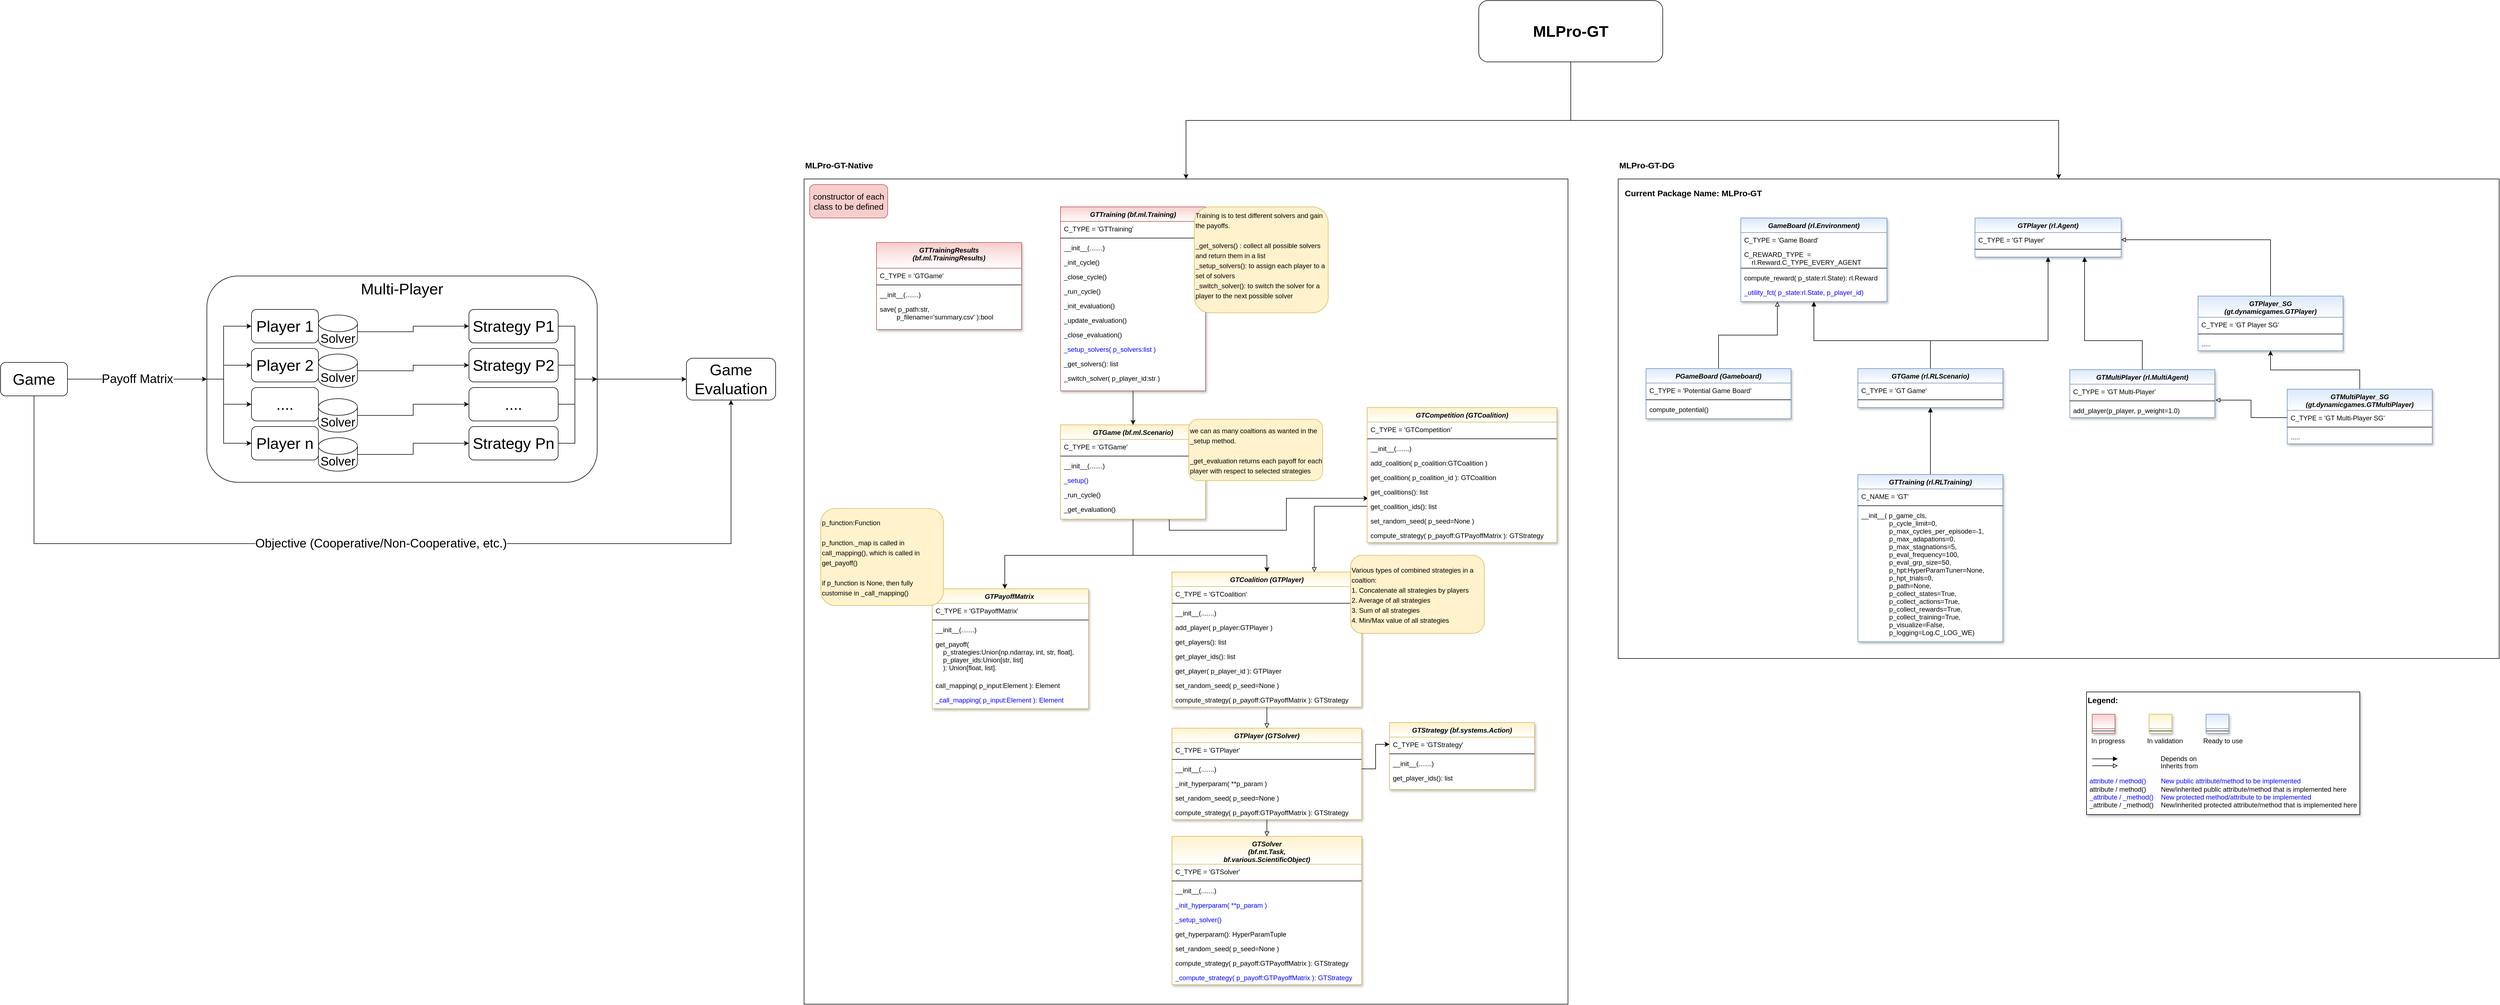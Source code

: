 <mxfile version="21.2.8" type="device">
  <diagram id="C5RBs43oDa-KdzZeNtuy" name="Page-1">
    <mxGraphModel dx="4023" dy="1125" grid="1" gridSize="10" guides="1" tooltips="1" connect="1" arrows="1" fold="1" page="1" pageScale="1" pageWidth="2336" pageHeight="1654" math="0" shadow="0">
      <root>
        <mxCell id="WIyWlLk6GJQsqaUBKTNV-0" />
        <mxCell id="WIyWlLk6GJQsqaUBKTNV-1" parent="WIyWlLk6GJQsqaUBKTNV-0" />
        <mxCell id="qKgSIyS2X8qvNfxoDevF-0" value="" style="rounded=0;whiteSpace=wrap;html=1;fillColor=none;" parent="WIyWlLk6GJQsqaUBKTNV-1" vertex="1">
          <mxGeometry x="1290" y="390" width="1580" height="860" as="geometry" />
        </mxCell>
        <mxCell id="qKgSIyS2X8qvNfxoDevF-1" value="GTPlayer (rl.Agent)" style="swimlane;fontStyle=3;align=center;verticalAlign=top;childLayout=stackLayout;horizontal=1;startSize=26;horizontalStack=0;resizeParent=1;resizeLast=0;collapsible=1;marginBottom=0;rounded=0;shadow=1;strokeWidth=1;fillColor=#dae8fc;strokeColor=#6c8ebf;gradientColor=#ffffff;swimlaneFillColor=#ffffff;" parent="WIyWlLk6GJQsqaUBKTNV-1" vertex="1">
          <mxGeometry x="1930" y="460" width="262" height="70" as="geometry">
            <mxRectangle x="230" y="140" width="160" height="26" as="alternateBounds" />
          </mxGeometry>
        </mxCell>
        <mxCell id="qKgSIyS2X8qvNfxoDevF-2" value="C_TYPE = &#39;GT Player&#39;" style="text;align=left;verticalAlign=top;spacingLeft=4;spacingRight=4;overflow=hidden;rotatable=0;points=[[0,0.5],[1,0.5]];portConstraint=eastwest;" parent="qKgSIyS2X8qvNfxoDevF-1" vertex="1">
          <mxGeometry y="26" width="262" height="26" as="geometry" />
        </mxCell>
        <mxCell id="qKgSIyS2X8qvNfxoDevF-3" value="" style="line;html=1;strokeWidth=1;align=left;verticalAlign=middle;spacingTop=-1;spacingLeft=3;spacingRight=3;rotatable=0;labelPosition=right;points=[];portConstraint=eastwest;" parent="qKgSIyS2X8qvNfxoDevF-1" vertex="1">
          <mxGeometry y="52" width="262" height="8" as="geometry" />
        </mxCell>
        <mxCell id="qKgSIyS2X8qvNfxoDevF-4" value="GameBoard (rl.Environment)" style="swimlane;fontStyle=3;align=center;verticalAlign=top;childLayout=stackLayout;horizontal=1;startSize=26;horizontalStack=0;resizeParent=1;resizeLast=0;collapsible=1;marginBottom=0;rounded=0;shadow=1;strokeWidth=1;fillColor=#dae8fc;strokeColor=#6c8ebf;gradientColor=#ffffff;swimlaneFillColor=#ffffff;" parent="WIyWlLk6GJQsqaUBKTNV-1" vertex="1">
          <mxGeometry x="1510" y="460" width="262" height="150" as="geometry">
            <mxRectangle x="230" y="140" width="160" height="26" as="alternateBounds" />
          </mxGeometry>
        </mxCell>
        <mxCell id="qKgSIyS2X8qvNfxoDevF-5" value="C_TYPE = &#39;Game Board&#39;" style="text;align=left;verticalAlign=top;spacingLeft=4;spacingRight=4;overflow=hidden;rotatable=0;points=[[0,0.5],[1,0.5]];portConstraint=eastwest;" parent="qKgSIyS2X8qvNfxoDevF-4" vertex="1">
          <mxGeometry y="26" width="262" height="26" as="geometry" />
        </mxCell>
        <mxCell id="qKgSIyS2X8qvNfxoDevF-6" value="C_REWARD_TYPE  = &#xa;    rl.Reward.C_TYPE_EVERY_AGENT" style="text;align=left;verticalAlign=top;spacingLeft=4;spacingRight=4;overflow=hidden;rotatable=0;points=[[0,0.5],[1,0.5]];portConstraint=eastwest;" parent="qKgSIyS2X8qvNfxoDevF-4" vertex="1">
          <mxGeometry y="52" width="262" height="34" as="geometry" />
        </mxCell>
        <mxCell id="qKgSIyS2X8qvNfxoDevF-7" value="" style="line;html=1;strokeWidth=1;align=left;verticalAlign=middle;spacingTop=-1;spacingLeft=3;spacingRight=3;rotatable=0;labelPosition=right;points=[];portConstraint=eastwest;" parent="qKgSIyS2X8qvNfxoDevF-4" vertex="1">
          <mxGeometry y="86" width="262" height="8" as="geometry" />
        </mxCell>
        <mxCell id="qKgSIyS2X8qvNfxoDevF-8" value="compute_reward( p_state:rl.State): rl.Reward" style="text;align=left;verticalAlign=top;spacingLeft=4;spacingRight=4;overflow=hidden;rotatable=0;points=[[0,0.5],[1,0.5]];portConstraint=eastwest;" parent="qKgSIyS2X8qvNfxoDevF-4" vertex="1">
          <mxGeometry y="94" width="262" height="26" as="geometry" />
        </mxCell>
        <mxCell id="qKgSIyS2X8qvNfxoDevF-9" value="_utility_fct( p_state:rl.State, p_player_id)" style="text;align=left;verticalAlign=top;spacingLeft=4;spacingRight=4;overflow=hidden;rotatable=0;points=[[0,0.5],[1,0.5]];portConstraint=eastwest;fontColor=#0000FF;" parent="qKgSIyS2X8qvNfxoDevF-4" vertex="1">
          <mxGeometry y="120" width="262" height="26" as="geometry" />
        </mxCell>
        <mxCell id="qKgSIyS2X8qvNfxoDevF-10" style="edgeStyle=orthogonalEdgeStyle;rounded=0;orthogonalLoop=1;jettySize=auto;html=1;entryX=0.5;entryY=1;entryDx=0;entryDy=0;endArrow=block;endFill=1;exitX=0.5;exitY=0;exitDx=0;exitDy=0;" parent="WIyWlLk6GJQsqaUBKTNV-1" source="qKgSIyS2X8qvNfxoDevF-12" target="qKgSIyS2X8qvNfxoDevF-4" edge="1">
          <mxGeometry relative="1" as="geometry">
            <Array as="points">
              <mxPoint x="1830" y="680" />
              <mxPoint x="1638" y="680" />
            </Array>
          </mxGeometry>
        </mxCell>
        <mxCell id="qKgSIyS2X8qvNfxoDevF-11" style="edgeStyle=orthogonalEdgeStyle;rounded=0;orthogonalLoop=1;jettySize=auto;html=1;entryX=0.5;entryY=1;entryDx=0;entryDy=0;endArrow=block;endFill=1;exitX=0.5;exitY=0;exitDx=0;exitDy=0;" parent="WIyWlLk6GJQsqaUBKTNV-1" source="qKgSIyS2X8qvNfxoDevF-12" target="qKgSIyS2X8qvNfxoDevF-1" edge="1">
          <mxGeometry relative="1" as="geometry">
            <Array as="points">
              <mxPoint x="1830" y="680" />
              <mxPoint x="2018" y="680" />
            </Array>
          </mxGeometry>
        </mxCell>
        <mxCell id="qKgSIyS2X8qvNfxoDevF-12" value="GTGame (rl.RLScenario)" style="swimlane;fontStyle=3;align=center;verticalAlign=top;childLayout=stackLayout;horizontal=1;startSize=26;horizontalStack=0;resizeParent=1;resizeLast=0;collapsible=1;marginBottom=0;rounded=0;shadow=1;strokeWidth=1;fillColor=#dae8fc;strokeColor=#6c8ebf;gradientColor=#ffffff;swimlaneFillColor=#ffffff;" parent="WIyWlLk6GJQsqaUBKTNV-1" vertex="1">
          <mxGeometry x="1720" y="730" width="260" height="70" as="geometry">
            <mxRectangle x="230" y="140" width="160" height="26" as="alternateBounds" />
          </mxGeometry>
        </mxCell>
        <mxCell id="qKgSIyS2X8qvNfxoDevF-13" value="C_TYPE = &#39;GT Game&#39;" style="text;align=left;verticalAlign=top;spacingLeft=4;spacingRight=4;overflow=hidden;rotatable=0;points=[[0,0.5],[1,0.5]];portConstraint=eastwest;" parent="qKgSIyS2X8qvNfxoDevF-12" vertex="1">
          <mxGeometry y="26" width="260" height="26" as="geometry" />
        </mxCell>
        <mxCell id="qKgSIyS2X8qvNfxoDevF-14" value="" style="line;html=1;strokeWidth=1;align=left;verticalAlign=middle;spacingTop=-1;spacingLeft=3;spacingRight=3;rotatable=0;labelPosition=right;points=[];portConstraint=eastwest;" parent="qKgSIyS2X8qvNfxoDevF-12" vertex="1">
          <mxGeometry y="52" width="260" height="8" as="geometry" />
        </mxCell>
        <mxCell id="qKgSIyS2X8qvNfxoDevF-15" style="edgeStyle=orthogonalEdgeStyle;rounded=0;orthogonalLoop=1;jettySize=auto;html=1;entryX=0.25;entryY=1;entryDx=0;entryDy=0;endArrow=block;endFill=0;" parent="WIyWlLk6GJQsqaUBKTNV-1" source="qKgSIyS2X8qvNfxoDevF-16" target="qKgSIyS2X8qvNfxoDevF-4" edge="1">
          <mxGeometry relative="1" as="geometry">
            <mxPoint x="1590" y="640" as="targetPoint" />
          </mxGeometry>
        </mxCell>
        <mxCell id="qKgSIyS2X8qvNfxoDevF-16" value="PGameBoard (Gameboard)" style="swimlane;fontStyle=3;align=center;verticalAlign=top;childLayout=stackLayout;horizontal=1;startSize=26;horizontalStack=0;resizeParent=1;resizeLast=0;collapsible=1;marginBottom=0;rounded=0;shadow=1;strokeWidth=1;fillColor=#dae8fc;strokeColor=#6c8ebf;gradientColor=#ffffff;swimlaneFillColor=#ffffff;" parent="WIyWlLk6GJQsqaUBKTNV-1" vertex="1">
          <mxGeometry x="1340" y="730" width="260" height="90" as="geometry">
            <mxRectangle x="230" y="140" width="160" height="26" as="alternateBounds" />
          </mxGeometry>
        </mxCell>
        <mxCell id="qKgSIyS2X8qvNfxoDevF-17" value="C_TYPE = &#39;Potential Game Board&#39;" style="text;align=left;verticalAlign=top;spacingLeft=4;spacingRight=4;overflow=hidden;rotatable=0;points=[[0,0.5],[1,0.5]];portConstraint=eastwest;" parent="qKgSIyS2X8qvNfxoDevF-16" vertex="1">
          <mxGeometry y="26" width="260" height="26" as="geometry" />
        </mxCell>
        <mxCell id="qKgSIyS2X8qvNfxoDevF-18" value="" style="line;html=1;strokeWidth=1;align=left;verticalAlign=middle;spacingTop=-1;spacingLeft=3;spacingRight=3;rotatable=0;labelPosition=right;points=[];portConstraint=eastwest;" parent="qKgSIyS2X8qvNfxoDevF-16" vertex="1">
          <mxGeometry y="52" width="260" height="8" as="geometry" />
        </mxCell>
        <mxCell id="qKgSIyS2X8qvNfxoDevF-19" value="compute_potential()" style="text;align=left;verticalAlign=top;spacingLeft=4;spacingRight=4;overflow=hidden;rotatable=0;points=[[0,0.5],[1,0.5]];portConstraint=eastwest;" parent="qKgSIyS2X8qvNfxoDevF-16" vertex="1">
          <mxGeometry y="60" width="260" height="26" as="geometry" />
        </mxCell>
        <mxCell id="qKgSIyS2X8qvNfxoDevF-20" style="edgeStyle=orthogonalEdgeStyle;rounded=0;orthogonalLoop=1;jettySize=auto;html=1;entryX=0.75;entryY=1;entryDx=0;entryDy=0;endArrow=block;endFill=1;exitX=0.5;exitY=0;exitDx=0;exitDy=0;" parent="WIyWlLk6GJQsqaUBKTNV-1" source="qKgSIyS2X8qvNfxoDevF-21" target="qKgSIyS2X8qvNfxoDevF-1" edge="1">
          <mxGeometry relative="1" as="geometry">
            <Array as="points">
              <mxPoint x="2170" y="680" />
              <mxPoint x="2073" y="680" />
            </Array>
          </mxGeometry>
        </mxCell>
        <mxCell id="qKgSIyS2X8qvNfxoDevF-21" value="GTMultiPlayer (rl.MultiAgent)" style="swimlane;fontStyle=3;align=center;verticalAlign=top;childLayout=stackLayout;horizontal=1;startSize=26;horizontalStack=0;resizeParent=1;resizeLast=0;collapsible=1;marginBottom=0;rounded=0;shadow=1;strokeWidth=1;fillColor=#dae8fc;strokeColor=#6c8ebf;gradientColor=#ffffff;swimlaneFillColor=#ffffff;" parent="WIyWlLk6GJQsqaUBKTNV-1" vertex="1">
          <mxGeometry x="2100" y="732" width="260" height="86" as="geometry">
            <mxRectangle x="230" y="140" width="160" height="26" as="alternateBounds" />
          </mxGeometry>
        </mxCell>
        <mxCell id="qKgSIyS2X8qvNfxoDevF-22" value="C_TYPE = &#39;GT Multi-Player&#39;" style="text;align=left;verticalAlign=top;spacingLeft=4;spacingRight=4;overflow=hidden;rotatable=0;points=[[0,0.5],[1,0.5]];portConstraint=eastwest;" parent="qKgSIyS2X8qvNfxoDevF-21" vertex="1">
          <mxGeometry y="26" width="260" height="26" as="geometry" />
        </mxCell>
        <mxCell id="qKgSIyS2X8qvNfxoDevF-23" value="" style="line;html=1;strokeWidth=1;align=left;verticalAlign=middle;spacingTop=-1;spacingLeft=3;spacingRight=3;rotatable=0;labelPosition=right;points=[];portConstraint=eastwest;" parent="qKgSIyS2X8qvNfxoDevF-21" vertex="1">
          <mxGeometry y="52" width="260" height="8" as="geometry" />
        </mxCell>
        <mxCell id="qKgSIyS2X8qvNfxoDevF-24" value="add_player(p_player, p_weight=1.0)" style="text;align=left;verticalAlign=top;spacingLeft=4;spacingRight=4;overflow=hidden;rotatable=0;points=[[0,0.5],[1,0.5]];portConstraint=eastwest;" parent="qKgSIyS2X8qvNfxoDevF-21" vertex="1">
          <mxGeometry y="60" width="260" height="26" as="geometry" />
        </mxCell>
        <mxCell id="qKgSIyS2X8qvNfxoDevF-25" style="edgeStyle=orthogonalEdgeStyle;rounded=0;orthogonalLoop=1;jettySize=auto;html=1;entryX=0.5;entryY=1;entryDx=0;entryDy=0;endArrow=block;endFill=1;" parent="WIyWlLk6GJQsqaUBKTNV-1" source="qKgSIyS2X8qvNfxoDevF-26" target="qKgSIyS2X8qvNfxoDevF-12" edge="1">
          <mxGeometry relative="1" as="geometry" />
        </mxCell>
        <mxCell id="qKgSIyS2X8qvNfxoDevF-26" value="GTTraining (rl.RLTraining)" style="swimlane;fontStyle=3;align=center;verticalAlign=top;childLayout=stackLayout;horizontal=1;startSize=26;horizontalStack=0;resizeParent=1;resizeLast=0;collapsible=1;marginBottom=0;rounded=0;shadow=1;strokeWidth=1;fillColor=#dae8fc;strokeColor=#6c8ebf;swimlaneFillColor=#ffffff;gradientColor=#ffffff;glass=0;" parent="WIyWlLk6GJQsqaUBKTNV-1" vertex="1">
          <mxGeometry x="1720" y="920" width="260" height="300" as="geometry">
            <mxRectangle x="230" y="140" width="160" height="26" as="alternateBounds" />
          </mxGeometry>
        </mxCell>
        <mxCell id="qKgSIyS2X8qvNfxoDevF-27" value="C_NAME = &#39;GT&#39;" style="text;align=left;verticalAlign=top;spacingLeft=4;spacingRight=4;overflow=hidden;rotatable=0;points=[[0,0.5],[1,0.5]];portConstraint=eastwest;" parent="qKgSIyS2X8qvNfxoDevF-26" vertex="1">
          <mxGeometry y="26" width="260" height="26" as="geometry" />
        </mxCell>
        <mxCell id="qKgSIyS2X8qvNfxoDevF-28" value="" style="line;html=1;strokeWidth=1;align=left;verticalAlign=middle;spacingTop=-1;spacingLeft=3;spacingRight=3;rotatable=0;labelPosition=right;points=[];portConstraint=eastwest;" parent="qKgSIyS2X8qvNfxoDevF-26" vertex="1">
          <mxGeometry y="52" width="260" height="8" as="geometry" />
        </mxCell>
        <mxCell id="qKgSIyS2X8qvNfxoDevF-29" value="__init__( p_game_cls, &#xa;               p_cycle_limit=0,&#xa;               p_max_cycles_per_episode=-1, &#xa;               p_max_adapations=0,&#xa;               p_max_stagnations=5,&#xa;               p_eval_frequency=100,&#xa;               p_eval_grp_size=50,&#xa;               p_hpt:HyperParamTuner=None,&#xa;               p_hpt_trials=0,&#xa;               p_path=None,&#xa;               p_collect_states=True,&#xa;               p_collect_actions=True,&#xa;               p_collect_rewards=True,&#xa;               p_collect_training=True,&#xa;               p_visualize=False,&#xa;               p_logging=Log.C_LOG_WE)" style="text;align=left;verticalAlign=top;spacingLeft=4;spacingRight=4;overflow=hidden;rotatable=0;points=[[0,0.5],[1,0.5]];portConstraint=eastwest;" parent="qKgSIyS2X8qvNfxoDevF-26" vertex="1">
          <mxGeometry y="60" width="260" height="240" as="geometry" />
        </mxCell>
        <mxCell id="qKgSIyS2X8qvNfxoDevF-30" value="" style="group" parent="WIyWlLk6GJQsqaUBKTNV-1" vertex="1" connectable="0">
          <mxGeometry x="2130" y="1310" width="490" height="220" as="geometry" />
        </mxCell>
        <mxCell id="qKgSIyS2X8qvNfxoDevF-31" value="&lt;font color=&quot;#000000&quot; size=&quot;1&quot;&gt;&lt;b style=&quot;font-size: 14px&quot;&gt;Legend:&lt;br&gt;&lt;/b&gt;&lt;/font&gt;&lt;br&gt;&lt;br&gt;&lt;br&gt;&lt;font color=&quot;#0000ff&quot; style=&quot;font-size: 6px&quot;&gt;&lt;br&gt;&lt;/font&gt;&lt;span style=&quot;color: rgb(0 , 0 , 0)&quot;&gt;&lt;font style=&quot;font-size: 4px&quot;&gt;&amp;nbsp; &amp;nbsp;&lt;/font&gt;&amp;nbsp;In progress&amp;nbsp; &amp;nbsp; &amp;nbsp; &amp;nbsp; &amp;nbsp; &amp;nbsp; In validation&amp;nbsp; &amp;nbsp; &amp;nbsp; &amp;nbsp; &amp;nbsp; &amp;nbsp;Ready to use&lt;/span&gt;&lt;font color=&quot;#000000&quot;&gt;&amp;nbsp;&lt;br&gt;&lt;/font&gt;&lt;font color=&quot;#0000ff&quot;&gt;&lt;br&gt;&lt;br&gt;&lt;br&gt;&lt;br&gt;&amp;nbsp;attribute / method()&amp;nbsp; &amp;nbsp; &amp;nbsp; &amp;nbsp; New public attribute/method to be implemented&lt;/font&gt;&lt;br&gt;&lt;font color=&quot;#000000&quot;&gt;&amp;nbsp;&lt;/font&gt;&lt;font color=&quot;#000000&quot;&gt;attribute / method()&lt;span&gt; &lt;/span&gt;&amp;nbsp; &amp;nbsp; &amp;nbsp; &amp;nbsp;New/inherited public attribute/method that is implemented here&lt;br&gt;&lt;/font&gt;&lt;font color=&quot;#0000ff&quot;&gt;&amp;nbsp;_attribute /&amp;nbsp;&lt;/font&gt;&lt;font color=&quot;#0000ff&quot;&gt;_method()&amp;nbsp; &amp;nbsp; New protected method/attribute to be implemented&lt;/font&gt;&lt;br&gt;&lt;font color=&quot;#000000&quot;&gt;&amp;nbsp;_attribute / _method()&amp;nbsp; &amp;nbsp; New/inherited protected attribute/method that is implemented here&lt;br&gt;&lt;/font&gt;&lt;font color=&quot;#000000&quot;&gt;&lt;br&gt;&lt;br&gt;&lt;br&gt;&lt;br&gt;&lt;br&gt;&lt;/font&gt;" style="text;html=1;align=left;verticalAlign=top;whiteSpace=wrap;rounded=0;fontColor=#006600;strokeColor=#000000;shadow=1;fillColor=#ffffff;" parent="qKgSIyS2X8qvNfxoDevF-30" vertex="1">
          <mxGeometry width="490.0" height="220" as="geometry" />
        </mxCell>
        <mxCell id="qKgSIyS2X8qvNfxoDevF-32" value="Depends on" style="endArrow=block;html=1;labelPosition=right;verticalLabelPosition=middle;align=left;verticalAlign=middle;endFill=1;fontSize=12;" parent="qKgSIyS2X8qvNfxoDevF-30" edge="1">
          <mxGeometry x="-1623.125" y="-2180" width="51.042" height="50" as="geometry">
            <mxPoint x="10.208" y="120.003" as="sourcePoint" />
            <mxPoint x="55.991" y="120.003" as="targetPoint" />
            <mxPoint x="98" as="offset" />
            <Array as="points">
              <mxPoint x="30.625" y="120" />
            </Array>
          </mxGeometry>
        </mxCell>
        <mxCell id="qKgSIyS2X8qvNfxoDevF-33" value="Inherits from" style="endArrow=block;html=1;labelPosition=right;verticalLabelPosition=middle;align=left;verticalAlign=middle;endFill=0;fontSize=12;" parent="qKgSIyS2X8qvNfxoDevF-30" edge="1">
          <mxGeometry x="-1623.125" y="-2180" width="51.042" height="50" as="geometry">
            <mxPoint x="10.208" y="132.385" as="sourcePoint" />
            <mxPoint x="55.991" y="132.385" as="targetPoint" />
            <mxPoint x="98" y="1" as="offset" />
          </mxGeometry>
        </mxCell>
        <mxCell id="qKgSIyS2X8qvNfxoDevF-34" value="" style="swimlane;fontStyle=3;align=center;verticalAlign=top;childLayout=stackLayout;horizontal=1;startSize=26;horizontalStack=0;resizeParent=1;resizeLast=0;collapsible=1;marginBottom=0;rounded=0;shadow=1;strokeWidth=1;fillColor=#f8cecc;strokeColor=#b85450;gradientColor=#ffffff;swimlaneFillColor=#ffffff;" parent="qKgSIyS2X8qvNfxoDevF-30" vertex="1">
          <mxGeometry x="10.208" y="40" width="40.833" height="34" as="geometry">
            <mxRectangle x="230" y="140" width="160" height="26" as="alternateBounds" />
          </mxGeometry>
        </mxCell>
        <mxCell id="qKgSIyS2X8qvNfxoDevF-35" value="" style="line;html=1;strokeWidth=1;align=left;verticalAlign=middle;spacingTop=-1;spacingLeft=3;spacingRight=3;rotatable=0;labelPosition=right;points=[];portConstraint=eastwest;" parent="qKgSIyS2X8qvNfxoDevF-34" vertex="1">
          <mxGeometry y="26" width="40.833" height="8" as="geometry" />
        </mxCell>
        <mxCell id="qKgSIyS2X8qvNfxoDevF-36" value="" style="swimlane;fontStyle=3;align=center;verticalAlign=top;childLayout=stackLayout;horizontal=1;startSize=26;horizontalStack=0;resizeParent=1;resizeLast=0;collapsible=1;marginBottom=0;rounded=0;shadow=1;strokeWidth=1;fillColor=#fff2cc;strokeColor=#d6b656;gradientColor=#ffffff;swimlaneFillColor=#ffffff;" parent="qKgSIyS2X8qvNfxoDevF-30" vertex="1">
          <mxGeometry x="112.292" y="40" width="40.833" height="34" as="geometry">
            <mxRectangle x="230" y="140" width="160" height="26" as="alternateBounds" />
          </mxGeometry>
        </mxCell>
        <mxCell id="qKgSIyS2X8qvNfxoDevF-37" value="" style="line;html=1;strokeWidth=1;align=left;verticalAlign=middle;spacingTop=-1;spacingLeft=3;spacingRight=3;rotatable=0;labelPosition=right;points=[];portConstraint=eastwest;" parent="qKgSIyS2X8qvNfxoDevF-36" vertex="1">
          <mxGeometry y="26" width="40.833" height="8" as="geometry" />
        </mxCell>
        <mxCell id="qKgSIyS2X8qvNfxoDevF-38" value="" style="swimlane;fontStyle=3;align=center;verticalAlign=top;childLayout=stackLayout;horizontal=1;startSize=26;horizontalStack=0;resizeParent=1;resizeLast=0;collapsible=1;marginBottom=0;rounded=0;shadow=1;strokeWidth=1;fillColor=#dae8fc;strokeColor=#6c8ebf;gradientColor=#ffffff;swimlaneFillColor=#ffffff;" parent="qKgSIyS2X8qvNfxoDevF-30" vertex="1">
          <mxGeometry x="214.375" y="40" width="40.833" height="34" as="geometry">
            <mxRectangle x="230" y="140" width="160" height="26" as="alternateBounds" />
          </mxGeometry>
        </mxCell>
        <mxCell id="qKgSIyS2X8qvNfxoDevF-39" value="" style="line;html=1;strokeWidth=1;align=left;verticalAlign=middle;spacingTop=-1;spacingLeft=3;spacingRight=3;rotatable=0;labelPosition=right;points=[];portConstraint=eastwest;" parent="qKgSIyS2X8qvNfxoDevF-38" vertex="1">
          <mxGeometry y="26" width="40.833" height="8" as="geometry" />
        </mxCell>
        <mxCell id="qKgSIyS2X8qvNfxoDevF-40" value="Current Package Name: MLPro-GT" style="text;html=1;strokeColor=none;fillColor=none;align=left;verticalAlign=middle;whiteSpace=wrap;rounded=0;fontSize=15;fontStyle=1" parent="WIyWlLk6GJQsqaUBKTNV-1" vertex="1">
          <mxGeometry x="1300" y="400" width="290" height="30" as="geometry" />
        </mxCell>
        <mxCell id="qKgSIyS2X8qvNfxoDevF-41" value="MLPro-GT-DG" style="text;html=1;strokeColor=none;fillColor=none;align=left;verticalAlign=middle;whiteSpace=wrap;rounded=0;fontSize=15;fontStyle=1" parent="WIyWlLk6GJQsqaUBKTNV-1" vertex="1">
          <mxGeometry x="1290" y="350" width="290" height="30" as="geometry" />
        </mxCell>
        <mxCell id="qKgSIyS2X8qvNfxoDevF-42" value="" style="rounded=0;whiteSpace=wrap;html=1;fillColor=none;" parent="WIyWlLk6GJQsqaUBKTNV-1" vertex="1">
          <mxGeometry x="-170" y="390" width="1370" height="1480" as="geometry" />
        </mxCell>
        <mxCell id="qKgSIyS2X8qvNfxoDevF-43" value="MLPro-GT-Native" style="text;html=1;strokeColor=none;fillColor=none;align=left;verticalAlign=middle;whiteSpace=wrap;rounded=0;fontSize=15;fontStyle=1" parent="WIyWlLk6GJQsqaUBKTNV-1" vertex="1">
          <mxGeometry x="-170" y="350" width="290" height="30" as="geometry" />
        </mxCell>
        <mxCell id="qKgSIyS2X8qvNfxoDevF-44" style="edgeStyle=orthogonalEdgeStyle;rounded=0;orthogonalLoop=1;jettySize=auto;html=1;exitX=0.5;exitY=1;exitDx=0;exitDy=0;strokeColor=#000000;fontSize=12;fontColor=#FF0000;" parent="WIyWlLk6GJQsqaUBKTNV-1" source="qKgSIyS2X8qvNfxoDevF-46" target="qKgSIyS2X8qvNfxoDevF-64" edge="1">
          <mxGeometry relative="1" as="geometry">
            <Array as="points">
              <mxPoint x="420" y="1065" />
              <mxPoint x="660" y="1065" />
            </Array>
            <mxPoint x="548.56" y="994.836" as="sourcePoint" />
          </mxGeometry>
        </mxCell>
        <mxCell id="qKgSIyS2X8qvNfxoDevF-45" style="edgeStyle=orthogonalEdgeStyle;rounded=0;orthogonalLoop=1;jettySize=auto;html=1;exitX=0.5;exitY=1;exitDx=0;exitDy=0;strokeColor=#000000;fontSize=12;fontColor=#FF0000;" parent="WIyWlLk6GJQsqaUBKTNV-1" source="qKgSIyS2X8qvNfxoDevF-46" target="qKgSIyS2X8qvNfxoDevF-80" edge="1">
          <mxGeometry relative="1" as="geometry">
            <Array as="points">
              <mxPoint x="420" y="1065" />
              <mxPoint x="190" y="1065" />
            </Array>
            <mxPoint x="548.56" y="992.47" as="sourcePoint" />
          </mxGeometry>
        </mxCell>
        <mxCell id="S50TNviNqIcrdVbDWANa-12" style="edgeStyle=orthogonalEdgeStyle;rounded=0;orthogonalLoop=1;jettySize=auto;html=1;exitX=0.75;exitY=1;exitDx=0;exitDy=0;entryX=0.006;entryY=-0.046;entryDx=0;entryDy=0;entryPerimeter=0;" parent="WIyWlLk6GJQsqaUBKTNV-1" source="qKgSIyS2X8qvNfxoDevF-46" target="S50TNviNqIcrdVbDWANa-7" edge="1">
          <mxGeometry relative="1" as="geometry" />
        </mxCell>
        <mxCell id="qKgSIyS2X8qvNfxoDevF-46" value="GTGame (bf.ml.Scenario)" style="swimlane;fontStyle=3;align=center;verticalAlign=top;childLayout=stackLayout;horizontal=1;startSize=26;horizontalStack=0;resizeParent=1;resizeLast=0;collapsible=1;marginBottom=0;rounded=0;shadow=1;strokeWidth=1;fillColor=#fff2cc;strokeColor=#d6b656;swimlaneFillColor=#ffffff;gradientColor=#FFFFFF;" parent="WIyWlLk6GJQsqaUBKTNV-1" vertex="1">
          <mxGeometry x="290" y="831" width="260" height="169" as="geometry">
            <mxRectangle x="230" y="140" width="160" height="26" as="alternateBounds" />
          </mxGeometry>
        </mxCell>
        <mxCell id="qKgSIyS2X8qvNfxoDevF-47" value="C_TYPE = &#39;GTGame&#39;" style="text;align=left;verticalAlign=top;spacingLeft=4;spacingRight=4;overflow=hidden;rotatable=0;points=[[0,0.5],[1,0.5]];portConstraint=eastwest;" parent="qKgSIyS2X8qvNfxoDevF-46" vertex="1">
          <mxGeometry y="26" width="260" height="26" as="geometry" />
        </mxCell>
        <mxCell id="qKgSIyS2X8qvNfxoDevF-48" value="" style="line;html=1;strokeWidth=1;align=left;verticalAlign=middle;spacingTop=-1;spacingLeft=3;spacingRight=3;rotatable=0;labelPosition=right;points=[];portConstraint=eastwest;" parent="qKgSIyS2X8qvNfxoDevF-46" vertex="1">
          <mxGeometry y="52" width="260" height="8" as="geometry" />
        </mxCell>
        <mxCell id="Kbtp_4yOyo1VrNbDiWlW-15" value="__init__(.......)" style="text;align=left;verticalAlign=top;spacingLeft=4;spacingRight=4;overflow=hidden;rotatable=0;points=[[0,0.5],[1,0.5]];portConstraint=eastwest;fontColor=#000000;strokeColor=none;dashed=1;" parent="qKgSIyS2X8qvNfxoDevF-46" vertex="1">
          <mxGeometry y="60" width="260" height="26" as="geometry" />
        </mxCell>
        <mxCell id="qKgSIyS2X8qvNfxoDevF-49" value="_setup()" style="text;align=left;verticalAlign=top;spacingLeft=4;spacingRight=4;overflow=hidden;rotatable=0;points=[[0,0.5],[1,0.5]];portConstraint=eastwest;fontColor=#0000FF;" parent="qKgSIyS2X8qvNfxoDevF-46" vertex="1">
          <mxGeometry y="86" width="260" height="26" as="geometry" />
        </mxCell>
        <mxCell id="qKgSIyS2X8qvNfxoDevF-50" value="_run_cycle()" style="text;align=left;verticalAlign=top;spacingLeft=4;spacingRight=4;overflow=hidden;rotatable=0;points=[[0,0.5],[1,0.5]];portConstraint=eastwest;" parent="qKgSIyS2X8qvNfxoDevF-46" vertex="1">
          <mxGeometry y="112" width="260" height="26" as="geometry" />
        </mxCell>
        <mxCell id="qKgSIyS2X8qvNfxoDevF-51" value="_get_evaluation()" style="text;align=left;verticalAlign=top;spacingLeft=4;spacingRight=4;overflow=hidden;rotatable=0;points=[[0,0.5],[1,0.5]];portConstraint=eastwest;" parent="qKgSIyS2X8qvNfxoDevF-46" vertex="1">
          <mxGeometry y="138" width="260" height="26" as="geometry" />
        </mxCell>
        <mxCell id="qKgSIyS2X8qvNfxoDevF-53" style="edgeStyle=orthogonalEdgeStyle;rounded=0;orthogonalLoop=1;jettySize=auto;html=1;exitX=0.5;exitY=1;exitDx=0;exitDy=0;strokeColor=#000000;fontSize=12;fontColor=#FF0000;endArrow=block;endFill=0;" parent="WIyWlLk6GJQsqaUBKTNV-1" source="qKgSIyS2X8qvNfxoDevF-54" target="qKgSIyS2X8qvNfxoDevF-70" edge="1">
          <mxGeometry relative="1" as="geometry" />
        </mxCell>
        <mxCell id="qKgSIyS2X8qvNfxoDevF-54" value="GTPlayer (GTSolver)" style="swimlane;fontStyle=3;align=center;verticalAlign=top;childLayout=stackLayout;horizontal=1;startSize=26;horizontalStack=0;resizeParent=1;resizeLast=0;collapsible=1;marginBottom=0;rounded=0;shadow=1;strokeWidth=1;fillColor=#fff2cc;strokeColor=#d6b656;swimlaneFillColor=#ffffff;gradientColor=#FFFFFF;" parent="WIyWlLk6GJQsqaUBKTNV-1" vertex="1">
          <mxGeometry x="490" y="1375" width="340" height="164" as="geometry">
            <mxRectangle x="230" y="140" width="160" height="26" as="alternateBounds" />
          </mxGeometry>
        </mxCell>
        <mxCell id="qKgSIyS2X8qvNfxoDevF-55" value="C_TYPE = &#39;GTPlayer&#39;" style="text;align=left;verticalAlign=top;spacingLeft=4;spacingRight=4;overflow=hidden;rotatable=0;points=[[0,0.5],[1,0.5]];portConstraint=eastwest;" parent="qKgSIyS2X8qvNfxoDevF-54" vertex="1">
          <mxGeometry y="26" width="340" height="26" as="geometry" />
        </mxCell>
        <mxCell id="qKgSIyS2X8qvNfxoDevF-56" value="" style="line;html=1;strokeWidth=1;align=left;verticalAlign=middle;spacingTop=-1;spacingLeft=3;spacingRight=3;rotatable=0;labelPosition=right;points=[];portConstraint=eastwest;" parent="qKgSIyS2X8qvNfxoDevF-54" vertex="1">
          <mxGeometry y="52" width="340" height="8" as="geometry" />
        </mxCell>
        <mxCell id="Kbtp_4yOyo1VrNbDiWlW-2" value="__init__(.......)" style="text;align=left;verticalAlign=top;spacingLeft=4;spacingRight=4;overflow=hidden;rotatable=0;points=[[0,0.5],[1,0.5]];portConstraint=eastwest;fontColor=#000000;strokeColor=none;dashed=1;" parent="qKgSIyS2X8qvNfxoDevF-54" vertex="1">
          <mxGeometry y="60" width="340" height="26" as="geometry" />
        </mxCell>
        <mxCell id="Kbtp_4yOyo1VrNbDiWlW-3" value="_init_hyperparam( **p_param )" style="text;align=left;verticalAlign=top;spacingLeft=4;spacingRight=4;overflow=hidden;rotatable=0;points=[[0,0.5],[1,0.5]];portConstraint=eastwest;" parent="qKgSIyS2X8qvNfxoDevF-54" vertex="1">
          <mxGeometry y="86" width="340" height="26" as="geometry" />
        </mxCell>
        <mxCell id="Kbtp_4yOyo1VrNbDiWlW-10" value="set_random_seed( p_seed=None )" style="text;align=left;verticalAlign=top;spacingLeft=4;spacingRight=4;overflow=hidden;rotatable=0;points=[[0,0.5],[1,0.5]];portConstraint=eastwest;" parent="qKgSIyS2X8qvNfxoDevF-54" vertex="1">
          <mxGeometry y="112" width="340" height="26" as="geometry" />
        </mxCell>
        <mxCell id="qKgSIyS2X8qvNfxoDevF-58" value="compute_strategy( p_payoff:GTPayoffMatrix ): GTStrategy" style="text;align=left;verticalAlign=top;spacingLeft=4;spacingRight=4;overflow=hidden;rotatable=0;points=[[0,0.5],[1,0.5]];portConstraint=eastwest;" parent="qKgSIyS2X8qvNfxoDevF-54" vertex="1">
          <mxGeometry y="138" width="340" height="26" as="geometry" />
        </mxCell>
        <mxCell id="qKgSIyS2X8qvNfxoDevF-60" value="GTStrategy (bf.systems.Action)" style="swimlane;fontStyle=3;align=center;verticalAlign=top;childLayout=stackLayout;horizontal=1;startSize=26;horizontalStack=0;resizeParent=1;resizeLast=0;collapsible=1;marginBottom=0;rounded=0;shadow=1;strokeWidth=1;fillColor=#fff2cc;strokeColor=#d6b656;swimlaneFillColor=#ffffff;gradientColor=#FFFFFF;" parent="WIyWlLk6GJQsqaUBKTNV-1" vertex="1">
          <mxGeometry x="880" y="1365" width="260" height="120" as="geometry">
            <mxRectangle x="230" y="140" width="160" height="26" as="alternateBounds" />
          </mxGeometry>
        </mxCell>
        <mxCell id="qKgSIyS2X8qvNfxoDevF-61" value="C_TYPE = &#39;GTStrategy&#39;" style="text;align=left;verticalAlign=top;spacingLeft=4;spacingRight=4;overflow=hidden;rotatable=0;points=[[0,0.5],[1,0.5]];portConstraint=eastwest;" parent="qKgSIyS2X8qvNfxoDevF-60" vertex="1">
          <mxGeometry y="26" width="260" height="26" as="geometry" />
        </mxCell>
        <mxCell id="qKgSIyS2X8qvNfxoDevF-62" value="" style="line;html=1;strokeWidth=1;align=left;verticalAlign=middle;spacingTop=-1;spacingLeft=3;spacingRight=3;rotatable=0;labelPosition=right;points=[];portConstraint=eastwest;" parent="qKgSIyS2X8qvNfxoDevF-60" vertex="1">
          <mxGeometry y="52" width="260" height="8" as="geometry" />
        </mxCell>
        <mxCell id="Kbtp_4yOyo1VrNbDiWlW-4" value="__init__(.......)" style="text;align=left;verticalAlign=top;spacingLeft=4;spacingRight=4;overflow=hidden;rotatable=0;points=[[0,0.5],[1,0.5]];portConstraint=eastwest;fontColor=#000000;strokeColor=none;dashed=1;" parent="qKgSIyS2X8qvNfxoDevF-60" vertex="1">
          <mxGeometry y="60" width="260" height="26" as="geometry" />
        </mxCell>
        <mxCell id="Kbtp_4yOyo1VrNbDiWlW-5" value="get_player_ids(): list" style="text;align=left;verticalAlign=top;spacingLeft=4;spacingRight=4;overflow=hidden;rotatable=0;points=[[0,0.5],[1,0.5]];portConstraint=eastwest;fontColor=#000000;strokeColor=none;dashed=1;" parent="qKgSIyS2X8qvNfxoDevF-60" vertex="1">
          <mxGeometry y="86" width="260" height="26" as="geometry" />
        </mxCell>
        <mxCell id="qKgSIyS2X8qvNfxoDevF-63" style="edgeStyle=orthogonalEdgeStyle;rounded=0;orthogonalLoop=1;jettySize=auto;html=1;exitX=0.5;exitY=1;exitDx=0;exitDy=0;entryX=0.5;entryY=0;entryDx=0;entryDy=0;strokeColor=#000000;fontSize=12;fontColor=#FF0000;endArrow=block;endFill=0;" parent="WIyWlLk6GJQsqaUBKTNV-1" source="qKgSIyS2X8qvNfxoDevF-64" target="qKgSIyS2X8qvNfxoDevF-54" edge="1">
          <mxGeometry relative="1" as="geometry" />
        </mxCell>
        <mxCell id="qKgSIyS2X8qvNfxoDevF-64" value="GTCoalition (GTPlayer)" style="swimlane;fontStyle=3;align=center;verticalAlign=top;childLayout=stackLayout;horizontal=1;startSize=26;horizontalStack=0;resizeParent=1;resizeLast=0;collapsible=1;marginBottom=0;rounded=0;shadow=1;strokeWidth=1;fillColor=#fff2cc;strokeColor=#d6b656;swimlaneFillColor=#ffffff;gradientColor=#FFFFFF;" parent="WIyWlLk6GJQsqaUBKTNV-1" vertex="1">
          <mxGeometry x="490" y="1095" width="340" height="242" as="geometry">
            <mxRectangle x="230" y="140" width="160" height="26" as="alternateBounds" />
          </mxGeometry>
        </mxCell>
        <mxCell id="qKgSIyS2X8qvNfxoDevF-65" value="C_TYPE = &#39;GTCoalition&#39;" style="text;align=left;verticalAlign=top;spacingLeft=4;spacingRight=4;overflow=hidden;rotatable=0;points=[[0,0.5],[1,0.5]];portConstraint=eastwest;" parent="qKgSIyS2X8qvNfxoDevF-64" vertex="1">
          <mxGeometry y="26" width="340" height="26" as="geometry" />
        </mxCell>
        <mxCell id="qKgSIyS2X8qvNfxoDevF-66" value="" style="line;html=1;strokeWidth=1;align=left;verticalAlign=middle;spacingTop=-1;spacingLeft=3;spacingRight=3;rotatable=0;labelPosition=right;points=[];portConstraint=eastwest;" parent="qKgSIyS2X8qvNfxoDevF-64" vertex="1">
          <mxGeometry y="52" width="340" height="8" as="geometry" />
        </mxCell>
        <mxCell id="Kbtp_4yOyo1VrNbDiWlW-7" value="__init__(.......)" style="text;align=left;verticalAlign=top;spacingLeft=4;spacingRight=4;overflow=hidden;rotatable=0;points=[[0,0.5],[1,0.5]];portConstraint=eastwest;fontColor=#000000;strokeColor=none;dashed=1;" parent="qKgSIyS2X8qvNfxoDevF-64" vertex="1">
          <mxGeometry y="60" width="340" height="26" as="geometry" />
        </mxCell>
        <mxCell id="qKgSIyS2X8qvNfxoDevF-68" value="add_player( p_player:GTPlayer )" style="text;align=left;verticalAlign=top;spacingLeft=4;spacingRight=4;overflow=hidden;rotatable=0;points=[[0,0.5],[1,0.5]];portConstraint=eastwest;" parent="qKgSIyS2X8qvNfxoDevF-64" vertex="1">
          <mxGeometry y="86" width="340" height="26" as="geometry" />
        </mxCell>
        <mxCell id="Kbtp_4yOyo1VrNbDiWlW-8" value="get_players(): list" style="text;align=left;verticalAlign=top;spacingLeft=4;spacingRight=4;overflow=hidden;rotatable=0;points=[[0,0.5],[1,0.5]];portConstraint=eastwest;" parent="qKgSIyS2X8qvNfxoDevF-64" vertex="1">
          <mxGeometry y="112" width="340" height="26" as="geometry" />
        </mxCell>
        <mxCell id="Kbtp_4yOyo1VrNbDiWlW-13" value="get_player_ids(): list" style="text;align=left;verticalAlign=top;spacingLeft=4;spacingRight=4;overflow=hidden;rotatable=0;points=[[0,0.5],[1,0.5]];portConstraint=eastwest;" parent="qKgSIyS2X8qvNfxoDevF-64" vertex="1">
          <mxGeometry y="138" width="340" height="26" as="geometry" />
        </mxCell>
        <mxCell id="Kbtp_4yOyo1VrNbDiWlW-9" value="get_player( p_player_id ): GTPlayer" style="text;align=left;verticalAlign=top;spacingLeft=4;spacingRight=4;overflow=hidden;rotatable=0;points=[[0,0.5],[1,0.5]];portConstraint=eastwest;" parent="qKgSIyS2X8qvNfxoDevF-64" vertex="1">
          <mxGeometry y="164" width="340" height="26" as="geometry" />
        </mxCell>
        <mxCell id="Kbtp_4yOyo1VrNbDiWlW-11" value="set_random_seed( p_seed=None )" style="text;align=left;verticalAlign=top;spacingLeft=4;spacingRight=4;overflow=hidden;rotatable=0;points=[[0,0.5],[1,0.5]];portConstraint=eastwest;" parent="qKgSIyS2X8qvNfxoDevF-64" vertex="1">
          <mxGeometry y="190" width="340" height="26" as="geometry" />
        </mxCell>
        <mxCell id="qKgSIyS2X8qvNfxoDevF-67" value="compute_strategy( p_payoff:GTPayoffMatrix ): GTStrategy" style="text;align=left;verticalAlign=top;spacingLeft=4;spacingRight=4;overflow=hidden;rotatable=0;points=[[0,0.5],[1,0.5]];portConstraint=eastwest;" parent="qKgSIyS2X8qvNfxoDevF-64" vertex="1">
          <mxGeometry y="216" width="340" height="26" as="geometry" />
        </mxCell>
        <mxCell id="qKgSIyS2X8qvNfxoDevF-70" value="GTSolver&#xa;(bf.mt.Task,&#xa;bf.various.ScientificObject)" style="swimlane;fontStyle=3;align=center;verticalAlign=top;childLayout=stackLayout;horizontal=1;startSize=50;horizontalStack=0;resizeParent=1;resizeLast=0;collapsible=1;marginBottom=0;rounded=0;shadow=1;strokeWidth=1;fillColor=#fff2cc;strokeColor=#d6b656;swimlaneFillColor=#ffffff;gradientColor=#FFFFFF;" parent="WIyWlLk6GJQsqaUBKTNV-1" vertex="1">
          <mxGeometry x="490" y="1569" width="340" height="266" as="geometry">
            <mxRectangle x="230" y="140" width="160" height="26" as="alternateBounds" />
          </mxGeometry>
        </mxCell>
        <mxCell id="qKgSIyS2X8qvNfxoDevF-71" value="C_TYPE = &#39;GTSolver&#39;" style="text;align=left;verticalAlign=top;spacingLeft=4;spacingRight=4;overflow=hidden;rotatable=0;points=[[0,0.5],[1,0.5]];portConstraint=eastwest;" parent="qKgSIyS2X8qvNfxoDevF-70" vertex="1">
          <mxGeometry y="50" width="340" height="26" as="geometry" />
        </mxCell>
        <mxCell id="qKgSIyS2X8qvNfxoDevF-72" value="" style="line;html=1;strokeWidth=1;align=left;verticalAlign=middle;spacingTop=-1;spacingLeft=3;spacingRight=3;rotatable=0;labelPosition=right;points=[];portConstraint=eastwest;" parent="qKgSIyS2X8qvNfxoDevF-70" vertex="1">
          <mxGeometry y="76" width="340" height="8" as="geometry" />
        </mxCell>
        <mxCell id="Kbtp_4yOyo1VrNbDiWlW-0" value="__init__(.......)" style="text;align=left;verticalAlign=top;spacingLeft=4;spacingRight=4;overflow=hidden;rotatable=0;points=[[0,0.5],[1,0.5]];portConstraint=eastwest;fontColor=#000000;strokeColor=none;dashed=1;" parent="qKgSIyS2X8qvNfxoDevF-70" vertex="1">
          <mxGeometry y="84" width="340" height="26" as="geometry" />
        </mxCell>
        <mxCell id="qKgSIyS2X8qvNfxoDevF-73" value="_init_hyperparam( **p_param )" style="text;align=left;verticalAlign=top;spacingLeft=4;spacingRight=4;overflow=hidden;rotatable=0;points=[[0,0.5],[1,0.5]];portConstraint=eastwest;fontColor=#0000FF;" parent="qKgSIyS2X8qvNfxoDevF-70" vertex="1">
          <mxGeometry y="110" width="340" height="26" as="geometry" />
        </mxCell>
        <mxCell id="qKgSIyS2X8qvNfxoDevF-76" value="_setup_solver()" style="text;align=left;verticalAlign=top;spacingLeft=4;spacingRight=4;overflow=hidden;rotatable=0;points=[[0,0.5],[1,0.5]];portConstraint=eastwest;fontColor=#0000FF;" parent="qKgSIyS2X8qvNfxoDevF-70" vertex="1">
          <mxGeometry y="136" width="340" height="26" as="geometry" />
        </mxCell>
        <mxCell id="qKgSIyS2X8qvNfxoDevF-74" value="get_hyperparam(): HyperParamTuple" style="text;align=left;verticalAlign=top;spacingLeft=4;spacingRight=4;overflow=hidden;rotatable=0;points=[[0,0.5],[1,0.5]];portConstraint=eastwest;" parent="qKgSIyS2X8qvNfxoDevF-70" vertex="1">
          <mxGeometry y="162" width="340" height="26" as="geometry" />
        </mxCell>
        <mxCell id="qKgSIyS2X8qvNfxoDevF-75" value="set_random_seed( p_seed=None )" style="text;align=left;verticalAlign=top;spacingLeft=4;spacingRight=4;overflow=hidden;rotatable=0;points=[[0,0.5],[1,0.5]];portConstraint=eastwest;" parent="qKgSIyS2X8qvNfxoDevF-70" vertex="1">
          <mxGeometry y="188" width="340" height="26" as="geometry" />
        </mxCell>
        <mxCell id="qKgSIyS2X8qvNfxoDevF-78" value="compute_strategy( p_payoff:GTPayoffMatrix ): GTStrategy" style="text;align=left;verticalAlign=top;spacingLeft=4;spacingRight=4;overflow=hidden;rotatable=0;points=[[0,0.5],[1,0.5]];portConstraint=eastwest;" parent="qKgSIyS2X8qvNfxoDevF-70" vertex="1">
          <mxGeometry y="214" width="340" height="26" as="geometry" />
        </mxCell>
        <mxCell id="qKgSIyS2X8qvNfxoDevF-79" value="_compute_strategy( p_payoff:GTPayoffMatrix ): GTStrategy" style="text;align=left;verticalAlign=top;spacingLeft=4;spacingRight=4;overflow=hidden;rotatable=0;points=[[0,0.5],[1,0.5]];portConstraint=eastwest;fontColor=#0000FF;" parent="qKgSIyS2X8qvNfxoDevF-70" vertex="1">
          <mxGeometry y="240" width="340" height="26" as="geometry" />
        </mxCell>
        <mxCell id="qKgSIyS2X8qvNfxoDevF-80" value="GTPayoffMatrix " style="swimlane;fontStyle=3;align=center;verticalAlign=top;childLayout=stackLayout;horizontal=1;startSize=26;horizontalStack=0;resizeParent=1;resizeLast=0;collapsible=1;marginBottom=0;rounded=0;shadow=1;strokeWidth=1;fillColor=#fff2cc;strokeColor=#d6b656;swimlaneFillColor=#ffffff;gradientColor=#FFFFFF;" parent="WIyWlLk6GJQsqaUBKTNV-1" vertex="1">
          <mxGeometry x="60" y="1125" width="280" height="215" as="geometry">
            <mxRectangle x="230" y="140" width="160" height="26" as="alternateBounds" />
          </mxGeometry>
        </mxCell>
        <mxCell id="qKgSIyS2X8qvNfxoDevF-81" value="C_TYPE = &#39;GTPayoffMatrix&#39;" style="text;align=left;verticalAlign=top;spacingLeft=4;spacingRight=4;overflow=hidden;rotatable=0;points=[[0,0.5],[1,0.5]];portConstraint=eastwest;" parent="qKgSIyS2X8qvNfxoDevF-80" vertex="1">
          <mxGeometry y="26" width="280" height="26" as="geometry" />
        </mxCell>
        <mxCell id="qKgSIyS2X8qvNfxoDevF-82" value="" style="line;html=1;strokeWidth=1;align=left;verticalAlign=middle;spacingTop=-1;spacingLeft=3;spacingRight=3;rotatable=0;labelPosition=right;points=[];portConstraint=eastwest;" parent="qKgSIyS2X8qvNfxoDevF-80" vertex="1">
          <mxGeometry y="52" width="280" height="8" as="geometry" />
        </mxCell>
        <mxCell id="Kbtp_4yOyo1VrNbDiWlW-14" value="__init__(.......)" style="text;align=left;verticalAlign=top;spacingLeft=4;spacingRight=4;overflow=hidden;rotatable=0;points=[[0,0.5],[1,0.5]];portConstraint=eastwest;fontColor=#000000;strokeColor=none;dashed=1;" parent="qKgSIyS2X8qvNfxoDevF-80" vertex="1">
          <mxGeometry y="60" width="280" height="26" as="geometry" />
        </mxCell>
        <mxCell id="qKgSIyS2X8qvNfxoDevF-84" value="get_payoff(&#xa;    p_strategies:Union[np.ndarray, int, str, float],&#xa;    p_player_ids:Union[str, list]&#xa;    ): Union[float, list]." style="text;align=left;verticalAlign=top;spacingLeft=4;spacingRight=4;overflow=hidden;rotatable=0;points=[[0,0.5],[1,0.5]];portConstraint=eastwest;" parent="qKgSIyS2X8qvNfxoDevF-80" vertex="1">
          <mxGeometry y="86" width="280" height="74" as="geometry" />
        </mxCell>
        <mxCell id="Kbtp_4yOyo1VrNbDiWlW-17" value="call_mapping( p_input:Element ): Element" style="text;align=left;verticalAlign=top;spacingLeft=4;spacingRight=4;overflow=hidden;rotatable=0;points=[[0,0.5],[1,0.5]];portConstraint=eastwest;fontColor=#000000;" parent="qKgSIyS2X8qvNfxoDevF-80" vertex="1">
          <mxGeometry y="160" width="280" height="26" as="geometry" />
        </mxCell>
        <mxCell id="Kbtp_4yOyo1VrNbDiWlW-18" value="_call_mapping( p_input:Element ): Element" style="text;align=left;verticalAlign=top;spacingLeft=4;spacingRight=4;overflow=hidden;rotatable=0;points=[[0,0.5],[1,0.5]];portConstraint=eastwest;fontColor=#0000FF;" parent="qKgSIyS2X8qvNfxoDevF-80" vertex="1">
          <mxGeometry y="186" width="280" height="26" as="geometry" />
        </mxCell>
        <mxCell id="qKgSIyS2X8qvNfxoDevF-86" value="&lt;font style=&quot;font-size: 12px&quot;&gt;p_function:Function&lt;br&gt;&lt;br&gt;p_function._map is called in call_mapping(), which is called in get_payoff()&lt;br&gt;&lt;br&gt;if p_function is None, then fully customise in _call_mapping()&lt;br&gt;&lt;/font&gt;" style="rounded=1;whiteSpace=wrap;html=1;fontSize=15;fillColor=#fff2cc;strokeColor=#d6b656;align=left;" parent="WIyWlLk6GJQsqaUBKTNV-1" vertex="1">
          <mxGeometry x="-140" y="981" width="220" height="174" as="geometry" />
        </mxCell>
        <mxCell id="qKgSIyS2X8qvNfxoDevF-87" style="edgeStyle=orthogonalEdgeStyle;rounded=0;orthogonalLoop=1;jettySize=auto;html=1;exitX=1;exitY=0.5;exitDx=0;exitDy=0;entryX=0;entryY=0.5;entryDx=0;entryDy=0;strokeColor=#000000;fontSize=12;fontColor=#FF0000;endArrow=classic;endFill=1;" parent="WIyWlLk6GJQsqaUBKTNV-1" source="Kbtp_4yOyo1VrNbDiWlW-2" target="qKgSIyS2X8qvNfxoDevF-61" edge="1">
          <mxGeometry relative="1" as="geometry" />
        </mxCell>
        <mxCell id="qKgSIyS2X8qvNfxoDevF-88" style="edgeStyle=orthogonalEdgeStyle;rounded=0;orthogonalLoop=1;jettySize=auto;html=1;exitX=0.5;exitY=1;exitDx=0;exitDy=0;strokeColor=#000000;fontSize=28;fontColor=#000000;endArrow=classic;endFill=1;" parent="WIyWlLk6GJQsqaUBKTNV-1" source="qKgSIyS2X8qvNfxoDevF-90" target="qKgSIyS2X8qvNfxoDevF-42" edge="1">
          <mxGeometry relative="1" as="geometry" />
        </mxCell>
        <mxCell id="qKgSIyS2X8qvNfxoDevF-89" style="edgeStyle=orthogonalEdgeStyle;rounded=0;orthogonalLoop=1;jettySize=auto;html=1;exitX=0.5;exitY=1;exitDx=0;exitDy=0;strokeColor=#000000;fontSize=28;fontColor=#000000;endArrow=classic;endFill=1;" parent="WIyWlLk6GJQsqaUBKTNV-1" source="qKgSIyS2X8qvNfxoDevF-90" target="qKgSIyS2X8qvNfxoDevF-0" edge="1">
          <mxGeometry relative="1" as="geometry" />
        </mxCell>
        <mxCell id="qKgSIyS2X8qvNfxoDevF-90" value="MLPro-GT" style="rounded=1;whiteSpace=wrap;html=1;fontSize=28;fontColor=#000000;fillColor=none;gradientColor=#FFFFFF;fontStyle=1" parent="WIyWlLk6GJQsqaUBKTNV-1" vertex="1">
          <mxGeometry x="1040" y="70" width="330" height="110" as="geometry" />
        </mxCell>
        <mxCell id="qKgSIyS2X8qvNfxoDevF-91" value="Payoff Matrix" style="edgeStyle=orthogonalEdgeStyle;rounded=0;orthogonalLoop=1;jettySize=auto;html=1;exitX=1;exitY=0.5;exitDx=0;exitDy=0;entryX=0;entryY=0.5;entryDx=0;entryDy=0;strokeColor=#000000;fontSize=22;fontColor=#000000;endArrow=classic;endFill=1;" parent="WIyWlLk6GJQsqaUBKTNV-1" source="qKgSIyS2X8qvNfxoDevF-93" target="qKgSIyS2X8qvNfxoDevF-99" edge="1">
          <mxGeometry relative="1" as="geometry" />
        </mxCell>
        <mxCell id="qKgSIyS2X8qvNfxoDevF-92" value="Objective (Cooperative/Non-Cooperative, etc.)" style="edgeStyle=orthogonalEdgeStyle;rounded=0;orthogonalLoop=1;jettySize=auto;html=1;exitX=0.5;exitY=1;exitDx=0;exitDy=0;entryX=0.5;entryY=1;entryDx=0;entryDy=0;strokeColor=#000000;fontSize=22;fontColor=#000000;endArrow=classic;endFill=1;" parent="WIyWlLk6GJQsqaUBKTNV-1" source="qKgSIyS2X8qvNfxoDevF-93" target="qKgSIyS2X8qvNfxoDevF-120" edge="1">
          <mxGeometry relative="1" as="geometry">
            <Array as="points">
              <mxPoint x="-1551" y="1044" />
              <mxPoint x="-301" y="1044" />
            </Array>
          </mxGeometry>
        </mxCell>
        <mxCell id="qKgSIyS2X8qvNfxoDevF-93" value="Game" style="rounded=1;whiteSpace=wrap;html=1;fontSize=28;fontColor=#000000;fillColor=none;gradientColor=#FFFFFF;" parent="WIyWlLk6GJQsqaUBKTNV-1" vertex="1">
          <mxGeometry x="-1611" y="719" width="120" height="60" as="geometry" />
        </mxCell>
        <mxCell id="qKgSIyS2X8qvNfxoDevF-94" style="edgeStyle=orthogonalEdgeStyle;rounded=0;orthogonalLoop=1;jettySize=auto;html=1;exitX=0;exitY=0.5;exitDx=0;exitDy=0;entryX=0;entryY=0.5;entryDx=0;entryDy=0;strokeColor=#000000;fontSize=22;fontColor=#000000;endArrow=classic;endFill=1;" parent="WIyWlLk6GJQsqaUBKTNV-1" source="qKgSIyS2X8qvNfxoDevF-99" target="qKgSIyS2X8qvNfxoDevF-100" edge="1">
          <mxGeometry relative="1" as="geometry">
            <Array as="points">
              <mxPoint x="-1211" y="749" />
              <mxPoint x="-1211" y="654" />
            </Array>
          </mxGeometry>
        </mxCell>
        <mxCell id="qKgSIyS2X8qvNfxoDevF-95" style="edgeStyle=orthogonalEdgeStyle;rounded=0;orthogonalLoop=1;jettySize=auto;html=1;exitX=0;exitY=0.5;exitDx=0;exitDy=0;entryX=0;entryY=0.5;entryDx=0;entryDy=0;strokeColor=#000000;fontSize=22;fontColor=#000000;endArrow=classic;endFill=1;" parent="WIyWlLk6GJQsqaUBKTNV-1" source="qKgSIyS2X8qvNfxoDevF-99" target="qKgSIyS2X8qvNfxoDevF-101" edge="1">
          <mxGeometry relative="1" as="geometry">
            <Array as="points">
              <mxPoint x="-1211" y="749" />
              <mxPoint x="-1211" y="724" />
            </Array>
          </mxGeometry>
        </mxCell>
        <mxCell id="qKgSIyS2X8qvNfxoDevF-96" style="edgeStyle=orthogonalEdgeStyle;rounded=0;orthogonalLoop=1;jettySize=auto;html=1;exitX=0;exitY=0.5;exitDx=0;exitDy=0;entryX=0;entryY=0.5;entryDx=0;entryDy=0;strokeColor=#000000;fontSize=22;fontColor=#000000;endArrow=classic;endFill=1;" parent="WIyWlLk6GJQsqaUBKTNV-1" source="qKgSIyS2X8qvNfxoDevF-99" target="qKgSIyS2X8qvNfxoDevF-102" edge="1">
          <mxGeometry relative="1" as="geometry">
            <Array as="points">
              <mxPoint x="-1211" y="749" />
              <mxPoint x="-1211" y="794" />
            </Array>
          </mxGeometry>
        </mxCell>
        <mxCell id="qKgSIyS2X8qvNfxoDevF-97" style="edgeStyle=orthogonalEdgeStyle;rounded=0;orthogonalLoop=1;jettySize=auto;html=1;exitX=0;exitY=0.5;exitDx=0;exitDy=0;entryX=0;entryY=0.5;entryDx=0;entryDy=0;strokeColor=#000000;fontSize=22;fontColor=#000000;endArrow=classic;endFill=1;" parent="WIyWlLk6GJQsqaUBKTNV-1" source="qKgSIyS2X8qvNfxoDevF-99" target="qKgSIyS2X8qvNfxoDevF-103" edge="1">
          <mxGeometry relative="1" as="geometry">
            <Array as="points">
              <mxPoint x="-1211" y="749" />
              <mxPoint x="-1211" y="864" />
            </Array>
          </mxGeometry>
        </mxCell>
        <mxCell id="qKgSIyS2X8qvNfxoDevF-98" style="edgeStyle=orthogonalEdgeStyle;rounded=0;orthogonalLoop=1;jettySize=auto;html=1;exitX=1;exitY=0.5;exitDx=0;exitDy=0;entryX=0;entryY=0.5;entryDx=0;entryDy=0;strokeColor=#000000;fontSize=22;fontColor=#000000;endArrow=classic;endFill=1;" parent="WIyWlLk6GJQsqaUBKTNV-1" source="qKgSIyS2X8qvNfxoDevF-99" target="qKgSIyS2X8qvNfxoDevF-120" edge="1">
          <mxGeometry relative="1" as="geometry" />
        </mxCell>
        <mxCell id="qKgSIyS2X8qvNfxoDevF-99" value="Multi-Player" style="rounded=1;whiteSpace=wrap;html=1;fontSize=28;fontColor=#000000;fillColor=none;gradientColor=#FFFFFF;verticalAlign=top;" parent="WIyWlLk6GJQsqaUBKTNV-1" vertex="1">
          <mxGeometry x="-1241" y="564" width="700" height="370" as="geometry" />
        </mxCell>
        <mxCell id="qKgSIyS2X8qvNfxoDevF-100" value="Player 1" style="rounded=1;whiteSpace=wrap;html=1;fontSize=28;fontColor=#000000;fillColor=none;gradientColor=#FFFFFF;" parent="WIyWlLk6GJQsqaUBKTNV-1" vertex="1">
          <mxGeometry x="-1161" y="624" width="120" height="60" as="geometry" />
        </mxCell>
        <mxCell id="qKgSIyS2X8qvNfxoDevF-101" value="Player 2" style="rounded=1;whiteSpace=wrap;html=1;fontSize=28;fontColor=#000000;fillColor=none;gradientColor=#FFFFFF;" parent="WIyWlLk6GJQsqaUBKTNV-1" vertex="1">
          <mxGeometry x="-1161" y="694" width="120" height="60" as="geometry" />
        </mxCell>
        <mxCell id="qKgSIyS2X8qvNfxoDevF-102" value="...." style="rounded=1;whiteSpace=wrap;html=1;fontSize=28;fontColor=#000000;fillColor=none;gradientColor=#FFFFFF;" parent="WIyWlLk6GJQsqaUBKTNV-1" vertex="1">
          <mxGeometry x="-1161" y="764" width="120" height="60" as="geometry" />
        </mxCell>
        <mxCell id="qKgSIyS2X8qvNfxoDevF-103" value="Player n" style="rounded=1;whiteSpace=wrap;html=1;fontSize=28;fontColor=#000000;fillColor=none;gradientColor=#FFFFFF;" parent="WIyWlLk6GJQsqaUBKTNV-1" vertex="1">
          <mxGeometry x="-1161" y="834" width="120" height="60" as="geometry" />
        </mxCell>
        <mxCell id="qKgSIyS2X8qvNfxoDevF-104" style="edgeStyle=orthogonalEdgeStyle;rounded=0;orthogonalLoop=1;jettySize=auto;html=1;exitX=1;exitY=0.5;exitDx=0;exitDy=0;entryX=1;entryY=0.5;entryDx=0;entryDy=0;strokeColor=#000000;fontSize=22;fontColor=#000000;endArrow=classic;endFill=1;" parent="WIyWlLk6GJQsqaUBKTNV-1" source="qKgSIyS2X8qvNfxoDevF-105" target="qKgSIyS2X8qvNfxoDevF-99" edge="1">
          <mxGeometry relative="1" as="geometry">
            <Array as="points">
              <mxPoint x="-581" y="654" />
              <mxPoint x="-581" y="749" />
            </Array>
          </mxGeometry>
        </mxCell>
        <mxCell id="qKgSIyS2X8qvNfxoDevF-105" value="Strategy P1" style="rounded=1;whiteSpace=wrap;html=1;fontSize=28;fontColor=#000000;fillColor=none;gradientColor=#FFFFFF;" parent="WIyWlLk6GJQsqaUBKTNV-1" vertex="1">
          <mxGeometry x="-771" y="624" width="160" height="60" as="geometry" />
        </mxCell>
        <mxCell id="qKgSIyS2X8qvNfxoDevF-106" style="edgeStyle=orthogonalEdgeStyle;rounded=0;orthogonalLoop=1;jettySize=auto;html=1;exitX=1;exitY=0.5;exitDx=0;exitDy=0;entryX=1;entryY=0.5;entryDx=0;entryDy=0;strokeColor=#000000;fontSize=22;fontColor=#000000;endArrow=classic;endFill=1;" parent="WIyWlLk6GJQsqaUBKTNV-1" source="qKgSIyS2X8qvNfxoDevF-107" target="qKgSIyS2X8qvNfxoDevF-99" edge="1">
          <mxGeometry relative="1" as="geometry">
            <Array as="points">
              <mxPoint x="-581" y="724" />
              <mxPoint x="-581" y="749" />
            </Array>
          </mxGeometry>
        </mxCell>
        <mxCell id="qKgSIyS2X8qvNfxoDevF-107" value="Strategy P2" style="rounded=1;whiteSpace=wrap;html=1;fontSize=28;fontColor=#000000;fillColor=none;gradientColor=#FFFFFF;" parent="WIyWlLk6GJQsqaUBKTNV-1" vertex="1">
          <mxGeometry x="-771" y="694" width="160" height="60" as="geometry" />
        </mxCell>
        <mxCell id="qKgSIyS2X8qvNfxoDevF-108" style="edgeStyle=orthogonalEdgeStyle;rounded=0;orthogonalLoop=1;jettySize=auto;html=1;exitX=1;exitY=0.5;exitDx=0;exitDy=0;entryX=1;entryY=0.5;entryDx=0;entryDy=0;strokeColor=#000000;fontSize=22;fontColor=#000000;endArrow=classic;endFill=1;" parent="WIyWlLk6GJQsqaUBKTNV-1" source="qKgSIyS2X8qvNfxoDevF-109" target="qKgSIyS2X8qvNfxoDevF-99" edge="1">
          <mxGeometry relative="1" as="geometry">
            <Array as="points">
              <mxPoint x="-581" y="794" />
              <mxPoint x="-581" y="749" />
            </Array>
          </mxGeometry>
        </mxCell>
        <mxCell id="qKgSIyS2X8qvNfxoDevF-109" value="...." style="rounded=1;whiteSpace=wrap;html=1;fontSize=28;fontColor=#000000;fillColor=none;gradientColor=#FFFFFF;" parent="WIyWlLk6GJQsqaUBKTNV-1" vertex="1">
          <mxGeometry x="-771" y="764" width="160" height="60" as="geometry" />
        </mxCell>
        <mxCell id="qKgSIyS2X8qvNfxoDevF-110" style="edgeStyle=orthogonalEdgeStyle;rounded=0;orthogonalLoop=1;jettySize=auto;html=1;exitX=1;exitY=0.5;exitDx=0;exitDy=0;entryX=1;entryY=0.5;entryDx=0;entryDy=0;strokeColor=#000000;fontSize=22;fontColor=#000000;endArrow=classic;endFill=1;" parent="WIyWlLk6GJQsqaUBKTNV-1" source="qKgSIyS2X8qvNfxoDevF-111" target="qKgSIyS2X8qvNfxoDevF-99" edge="1">
          <mxGeometry relative="1" as="geometry">
            <Array as="points">
              <mxPoint x="-581" y="864" />
              <mxPoint x="-581" y="749" />
            </Array>
          </mxGeometry>
        </mxCell>
        <mxCell id="qKgSIyS2X8qvNfxoDevF-111" value="Strategy Pn" style="rounded=1;whiteSpace=wrap;html=1;fontSize=28;fontColor=#000000;fillColor=none;gradientColor=#FFFFFF;" parent="WIyWlLk6GJQsqaUBKTNV-1" vertex="1">
          <mxGeometry x="-771" y="834" width="160" height="60" as="geometry" />
        </mxCell>
        <mxCell id="qKgSIyS2X8qvNfxoDevF-112" style="edgeStyle=orthogonalEdgeStyle;rounded=0;orthogonalLoop=1;jettySize=auto;html=1;exitX=1;exitY=0.5;exitDx=0;exitDy=0;exitPerimeter=0;entryX=0;entryY=0.5;entryDx=0;entryDy=0;strokeColor=#000000;fontSize=22;fontColor=#000000;endArrow=classic;endFill=1;" parent="WIyWlLk6GJQsqaUBKTNV-1" source="qKgSIyS2X8qvNfxoDevF-113" target="qKgSIyS2X8qvNfxoDevF-105" edge="1">
          <mxGeometry relative="1" as="geometry" />
        </mxCell>
        <mxCell id="qKgSIyS2X8qvNfxoDevF-113" value="Solver" style="shape=cylinder3;whiteSpace=wrap;html=1;boundedLbl=1;backgroundOutline=1;size=15;fontSize=22;fontColor=#000000;fillColor=none;gradientColor=#FFFFFF;" parent="WIyWlLk6GJQsqaUBKTNV-1" vertex="1">
          <mxGeometry x="-1041" y="634" width="70" height="60" as="geometry" />
        </mxCell>
        <mxCell id="qKgSIyS2X8qvNfxoDevF-114" style="edgeStyle=orthogonalEdgeStyle;rounded=0;orthogonalLoop=1;jettySize=auto;html=1;exitX=1;exitY=0.5;exitDx=0;exitDy=0;exitPerimeter=0;entryX=0;entryY=0.5;entryDx=0;entryDy=0;strokeColor=#000000;fontSize=22;fontColor=#000000;endArrow=classic;endFill=1;" parent="WIyWlLk6GJQsqaUBKTNV-1" source="qKgSIyS2X8qvNfxoDevF-115" target="qKgSIyS2X8qvNfxoDevF-107" edge="1">
          <mxGeometry relative="1" as="geometry" />
        </mxCell>
        <mxCell id="qKgSIyS2X8qvNfxoDevF-115" value="Solver" style="shape=cylinder3;whiteSpace=wrap;html=1;boundedLbl=1;backgroundOutline=1;size=15;fontSize=22;fontColor=#000000;fillColor=none;gradientColor=#FFFFFF;" parent="WIyWlLk6GJQsqaUBKTNV-1" vertex="1">
          <mxGeometry x="-1041" y="704" width="70" height="60" as="geometry" />
        </mxCell>
        <mxCell id="qKgSIyS2X8qvNfxoDevF-116" style="edgeStyle=orthogonalEdgeStyle;rounded=0;orthogonalLoop=1;jettySize=auto;html=1;exitX=1;exitY=0.5;exitDx=0;exitDy=0;exitPerimeter=0;entryX=0;entryY=0.5;entryDx=0;entryDy=0;strokeColor=#000000;fontSize=22;fontColor=#000000;endArrow=classic;endFill=1;" parent="WIyWlLk6GJQsqaUBKTNV-1" source="qKgSIyS2X8qvNfxoDevF-117" target="qKgSIyS2X8qvNfxoDevF-111" edge="1">
          <mxGeometry relative="1" as="geometry" />
        </mxCell>
        <mxCell id="qKgSIyS2X8qvNfxoDevF-117" value="Solver" style="shape=cylinder3;whiteSpace=wrap;html=1;boundedLbl=1;backgroundOutline=1;size=15;fontSize=22;fontColor=#000000;fillColor=none;gradientColor=#FFFFFF;" parent="WIyWlLk6GJQsqaUBKTNV-1" vertex="1">
          <mxGeometry x="-1041" y="854" width="70" height="60" as="geometry" />
        </mxCell>
        <mxCell id="qKgSIyS2X8qvNfxoDevF-118" style="edgeStyle=orthogonalEdgeStyle;rounded=0;orthogonalLoop=1;jettySize=auto;html=1;exitX=1;exitY=0.5;exitDx=0;exitDy=0;exitPerimeter=0;entryX=0;entryY=0.5;entryDx=0;entryDy=0;strokeColor=#000000;fontSize=22;fontColor=#000000;endArrow=classic;endFill=1;" parent="WIyWlLk6GJQsqaUBKTNV-1" source="qKgSIyS2X8qvNfxoDevF-119" target="qKgSIyS2X8qvNfxoDevF-109" edge="1">
          <mxGeometry relative="1" as="geometry" />
        </mxCell>
        <mxCell id="qKgSIyS2X8qvNfxoDevF-119" value="Solver" style="shape=cylinder3;whiteSpace=wrap;html=1;boundedLbl=1;backgroundOutline=1;size=15;fontSize=22;fontColor=#000000;fillColor=none;gradientColor=#FFFFFF;" parent="WIyWlLk6GJQsqaUBKTNV-1" vertex="1">
          <mxGeometry x="-1041" y="784" width="70" height="60" as="geometry" />
        </mxCell>
        <mxCell id="qKgSIyS2X8qvNfxoDevF-120" value="Game Evaluation" style="rounded=1;whiteSpace=wrap;html=1;fontSize=28;fontColor=#000000;fillColor=none;gradientColor=#FFFFFF;" parent="WIyWlLk6GJQsqaUBKTNV-1" vertex="1">
          <mxGeometry x="-381" y="711.5" width="160" height="75" as="geometry" />
        </mxCell>
        <mxCell id="qKgSIyS2X8qvNfxoDevF-121" style="edgeStyle=orthogonalEdgeStyle;rounded=0;orthogonalLoop=1;jettySize=auto;html=1;exitX=0.5;exitY=0;exitDx=0;exitDy=0;endArrow=block;endFill=0;" parent="WIyWlLk6GJQsqaUBKTNV-1" source="qKgSIyS2X8qvNfxoDevF-122" target="qKgSIyS2X8qvNfxoDevF-2" edge="1">
          <mxGeometry relative="1" as="geometry" />
        </mxCell>
        <mxCell id="qKgSIyS2X8qvNfxoDevF-122" value="GTPlayer_SG&#xa;(gt.dynamicgames.GTPlayer)" style="swimlane;fontStyle=3;align=center;verticalAlign=top;childLayout=stackLayout;horizontal=1;startSize=38;horizontalStack=0;resizeParent=1;resizeLast=0;collapsible=1;marginBottom=0;rounded=0;shadow=1;strokeWidth=1;fillColor=#dae8fc;strokeColor=#6c8ebf;swimlaneFillColor=#ffffff;gradientColor=#FFFFFF;" parent="WIyWlLk6GJQsqaUBKTNV-1" vertex="1">
          <mxGeometry x="2330" y="600" width="260" height="98" as="geometry">
            <mxRectangle x="230" y="140" width="160" height="26" as="alternateBounds" />
          </mxGeometry>
        </mxCell>
        <mxCell id="qKgSIyS2X8qvNfxoDevF-123" value="C_TYPE = &#39;GT Player SG&#39;" style="text;align=left;verticalAlign=top;spacingLeft=4;spacingRight=4;overflow=hidden;rotatable=0;points=[[0,0.5],[1,0.5]];portConstraint=eastwest;" parent="qKgSIyS2X8qvNfxoDevF-122" vertex="1">
          <mxGeometry y="38" width="260" height="26" as="geometry" />
        </mxCell>
        <mxCell id="qKgSIyS2X8qvNfxoDevF-124" value="" style="line;html=1;strokeWidth=1;align=left;verticalAlign=middle;spacingTop=-1;spacingLeft=3;spacingRight=3;rotatable=0;labelPosition=right;points=[];portConstraint=eastwest;" parent="qKgSIyS2X8qvNfxoDevF-122" vertex="1">
          <mxGeometry y="64" width="260" height="8" as="geometry" />
        </mxCell>
        <mxCell id="qKgSIyS2X8qvNfxoDevF-125" value="....." style="text;align=left;verticalAlign=top;spacingLeft=4;spacingRight=4;overflow=hidden;rotatable=0;points=[[0,0.5],[1,0.5]];portConstraint=eastwest;" parent="qKgSIyS2X8qvNfxoDevF-122" vertex="1">
          <mxGeometry y="72" width="260" height="26" as="geometry" />
        </mxCell>
        <mxCell id="qKgSIyS2X8qvNfxoDevF-126" style="edgeStyle=orthogonalEdgeStyle;rounded=0;orthogonalLoop=1;jettySize=auto;html=1;exitX=0.5;exitY=0;exitDx=0;exitDy=0;entryX=0.5;entryY=1;entryDx=0;entryDy=0;endArrow=classic;endFill=1;" parent="WIyWlLk6GJQsqaUBKTNV-1" source="qKgSIyS2X8qvNfxoDevF-127" target="qKgSIyS2X8qvNfxoDevF-122" edge="1">
          <mxGeometry relative="1" as="geometry" />
        </mxCell>
        <mxCell id="qKgSIyS2X8qvNfxoDevF-127" value="GTMultiPlayer_SG&#xa;(gt.dynamicgames.GTMultiPlayer)" style="swimlane;fontStyle=3;align=center;verticalAlign=top;childLayout=stackLayout;horizontal=1;startSize=38;horizontalStack=0;resizeParent=1;resizeLast=0;collapsible=1;marginBottom=0;rounded=0;shadow=1;strokeWidth=1;fillColor=#dae8fc;strokeColor=#6c8ebf;swimlaneFillColor=#ffffff;gradientColor=#FFFFFF;" parent="WIyWlLk6GJQsqaUBKTNV-1" vertex="1">
          <mxGeometry x="2490" y="767" width="260" height="98" as="geometry">
            <mxRectangle x="230" y="140" width="160" height="26" as="alternateBounds" />
          </mxGeometry>
        </mxCell>
        <mxCell id="qKgSIyS2X8qvNfxoDevF-128" value="C_TYPE = &#39;GT Multi-Player SG&#39;" style="text;align=left;verticalAlign=top;spacingLeft=4;spacingRight=4;overflow=hidden;rotatable=0;points=[[0,0.5],[1,0.5]];portConstraint=eastwest;" parent="qKgSIyS2X8qvNfxoDevF-127" vertex="1">
          <mxGeometry y="38" width="260" height="26" as="geometry" />
        </mxCell>
        <mxCell id="qKgSIyS2X8qvNfxoDevF-129" value="" style="line;html=1;strokeWidth=1;align=left;verticalAlign=middle;spacingTop=-1;spacingLeft=3;spacingRight=3;rotatable=0;labelPosition=right;points=[];portConstraint=eastwest;" parent="qKgSIyS2X8qvNfxoDevF-127" vertex="1">
          <mxGeometry y="64" width="260" height="8" as="geometry" />
        </mxCell>
        <mxCell id="qKgSIyS2X8qvNfxoDevF-130" value="....." style="text;align=left;verticalAlign=top;spacingLeft=4;spacingRight=4;overflow=hidden;rotatable=0;points=[[0,0.5],[1,0.5]];portConstraint=eastwest;" parent="qKgSIyS2X8qvNfxoDevF-127" vertex="1">
          <mxGeometry y="72" width="260" height="26" as="geometry" />
        </mxCell>
        <mxCell id="qKgSIyS2X8qvNfxoDevF-131" style="edgeStyle=orthogonalEdgeStyle;rounded=0;orthogonalLoop=1;jettySize=auto;html=1;exitX=0;exitY=0.5;exitDx=0;exitDy=0;entryX=1.005;entryY=1.101;entryDx=0;entryDy=0;entryPerimeter=0;endArrow=block;endFill=0;" parent="WIyWlLk6GJQsqaUBKTNV-1" source="qKgSIyS2X8qvNfxoDevF-128" target="qKgSIyS2X8qvNfxoDevF-22" edge="1">
          <mxGeometry relative="1" as="geometry" />
        </mxCell>
        <mxCell id="Kbtp_4yOyo1VrNbDiWlW-1" value="constructor of each class to be defined" style="rounded=1;whiteSpace=wrap;html=1;fontSize=15;fillColor=#f8cecc;strokeColor=#b85450;align=center;" parent="WIyWlLk6GJQsqaUBKTNV-1" vertex="1">
          <mxGeometry x="-160" y="400" width="140" height="60" as="geometry" />
        </mxCell>
        <mxCell id="Kbtp_4yOyo1VrNbDiWlW-12" value="&lt;font style=&quot;font-size: 12px&quot;&gt;Various types of combined strategies in a coaltion:&lt;br&gt;1. Concatenate all strategies by players&lt;br&gt;2. Average of all strategies&lt;br&gt;3. Sum of all strategies&lt;br&gt;4. Min/Max value of all strategies&lt;br&gt;&lt;/font&gt;" style="rounded=1;whiteSpace=wrap;html=1;fontSize=15;fillColor=#fff2cc;strokeColor=#d6b656;align=left;" parent="WIyWlLk6GJQsqaUBKTNV-1" vertex="1">
          <mxGeometry x="810" y="1065" width="240" height="140" as="geometry" />
        </mxCell>
        <mxCell id="Kbtp_4yOyo1VrNbDiWlW-19" value="&lt;font style=&quot;font-size: 12px&quot;&gt;we can as many coaltions as wanted in the _setup method.&lt;br&gt;&lt;br&gt;_get_evaluation returns each payoff for each player with respect to selected strategies&lt;br&gt;&lt;/font&gt;" style="rounded=1;whiteSpace=wrap;html=1;fontSize=15;fillColor=#fff2cc;strokeColor=#d6b656;align=left;" parent="WIyWlLk6GJQsqaUBKTNV-1" vertex="1">
          <mxGeometry x="520" y="821" width="240" height="110" as="geometry" />
        </mxCell>
        <mxCell id="Kbtp_4yOyo1VrNbDiWlW-37" style="edgeStyle=orthogonalEdgeStyle;rounded=0;orthogonalLoop=1;jettySize=auto;html=1;exitX=0.5;exitY=1;exitDx=0;exitDy=0;entryX=0.5;entryY=0;entryDx=0;entryDy=0;" parent="WIyWlLk6GJQsqaUBKTNV-1" source="Kbtp_4yOyo1VrNbDiWlW-20" target="qKgSIyS2X8qvNfxoDevF-46" edge="1">
          <mxGeometry relative="1" as="geometry" />
        </mxCell>
        <mxCell id="Kbtp_4yOyo1VrNbDiWlW-20" value="GTTraining (bf.ml.Training)" style="swimlane;fontStyle=3;align=center;verticalAlign=top;childLayout=stackLayout;horizontal=1;startSize=26;horizontalStack=0;resizeParent=1;resizeLast=0;collapsible=1;marginBottom=0;rounded=0;shadow=1;strokeWidth=1;fillColor=#f8cecc;strokeColor=#b85450;swimlaneFillColor=#ffffff;gradientColor=#FFFFFF;" parent="WIyWlLk6GJQsqaUBKTNV-1" vertex="1">
          <mxGeometry x="290" y="440" width="260" height="330" as="geometry">
            <mxRectangle x="230" y="140" width="160" height="26" as="alternateBounds" />
          </mxGeometry>
        </mxCell>
        <mxCell id="Kbtp_4yOyo1VrNbDiWlW-21" value="C_TYPE = &#39;GTTraining&#39;" style="text;align=left;verticalAlign=top;spacingLeft=4;spacingRight=4;overflow=hidden;rotatable=0;points=[[0,0.5],[1,0.5]];portConstraint=eastwest;" parent="Kbtp_4yOyo1VrNbDiWlW-20" vertex="1">
          <mxGeometry y="26" width="260" height="26" as="geometry" />
        </mxCell>
        <mxCell id="Kbtp_4yOyo1VrNbDiWlW-22" value="" style="line;html=1;strokeWidth=1;align=left;verticalAlign=middle;spacingTop=-1;spacingLeft=3;spacingRight=3;rotatable=0;labelPosition=right;points=[];portConstraint=eastwest;" parent="Kbtp_4yOyo1VrNbDiWlW-20" vertex="1">
          <mxGeometry y="52" width="260" height="8" as="geometry" />
        </mxCell>
        <mxCell id="Kbtp_4yOyo1VrNbDiWlW-23" value="__init__(.......)" style="text;align=left;verticalAlign=top;spacingLeft=4;spacingRight=4;overflow=hidden;rotatable=0;points=[[0,0.5],[1,0.5]];portConstraint=eastwest;fontColor=#000000;strokeColor=none;dashed=1;" parent="Kbtp_4yOyo1VrNbDiWlW-20" vertex="1">
          <mxGeometry y="60" width="260" height="26" as="geometry" />
        </mxCell>
        <mxCell id="Kbtp_4yOyo1VrNbDiWlW-25" value="_init_cycle()" style="text;align=left;verticalAlign=top;spacingLeft=4;spacingRight=4;overflow=hidden;rotatable=0;points=[[0,0.5],[1,0.5]];portConstraint=eastwest;" parent="Kbtp_4yOyo1VrNbDiWlW-20" vertex="1">
          <mxGeometry y="86" width="260" height="26" as="geometry" />
        </mxCell>
        <mxCell id="Kbtp_4yOyo1VrNbDiWlW-26" value="_close_cycle()" style="text;align=left;verticalAlign=top;spacingLeft=4;spacingRight=4;overflow=hidden;rotatable=0;points=[[0,0.5],[1,0.5]];portConstraint=eastwest;" parent="Kbtp_4yOyo1VrNbDiWlW-20" vertex="1">
          <mxGeometry y="112" width="260" height="26" as="geometry" />
        </mxCell>
        <mxCell id="Kbtp_4yOyo1VrNbDiWlW-28" value="_run_cycle()" style="text;align=left;verticalAlign=top;spacingLeft=4;spacingRight=4;overflow=hidden;rotatable=0;points=[[0,0.5],[1,0.5]];portConstraint=eastwest;" parent="Kbtp_4yOyo1VrNbDiWlW-20" vertex="1">
          <mxGeometry y="138" width="260" height="26" as="geometry" />
        </mxCell>
        <mxCell id="Kbtp_4yOyo1VrNbDiWlW-29" value="_init_evaluation()" style="text;align=left;verticalAlign=top;spacingLeft=4;spacingRight=4;overflow=hidden;rotatable=0;points=[[0,0.5],[1,0.5]];portConstraint=eastwest;" parent="Kbtp_4yOyo1VrNbDiWlW-20" vertex="1">
          <mxGeometry y="164" width="260" height="26" as="geometry" />
        </mxCell>
        <mxCell id="Kbtp_4yOyo1VrNbDiWlW-31" value="_update_evaluation()" style="text;align=left;verticalAlign=top;spacingLeft=4;spacingRight=4;overflow=hidden;rotatable=0;points=[[0,0.5],[1,0.5]];portConstraint=eastwest;" parent="Kbtp_4yOyo1VrNbDiWlW-20" vertex="1">
          <mxGeometry y="190" width="260" height="26" as="geometry" />
        </mxCell>
        <mxCell id="Kbtp_4yOyo1VrNbDiWlW-30" value="_close_evaluation()" style="text;align=left;verticalAlign=top;spacingLeft=4;spacingRight=4;overflow=hidden;rotatable=0;points=[[0,0.5],[1,0.5]];portConstraint=eastwest;" parent="Kbtp_4yOyo1VrNbDiWlW-20" vertex="1">
          <mxGeometry y="216" width="260" height="26" as="geometry" />
        </mxCell>
        <mxCell id="Kbtp_4yOyo1VrNbDiWlW-34" value="_setup_solvers( p_solvers:list )" style="text;align=left;verticalAlign=top;spacingLeft=4;spacingRight=4;overflow=hidden;rotatable=0;points=[[0,0.5],[1,0.5]];portConstraint=eastwest;fontColor=#0000FF;" parent="Kbtp_4yOyo1VrNbDiWlW-20" vertex="1">
          <mxGeometry y="242" width="260" height="26" as="geometry" />
        </mxCell>
        <mxCell id="Kbtp_4yOyo1VrNbDiWlW-32" value="_get_solvers(): list" style="text;align=left;verticalAlign=top;spacingLeft=4;spacingRight=4;overflow=hidden;rotatable=0;points=[[0,0.5],[1,0.5]];portConstraint=eastwest;" parent="Kbtp_4yOyo1VrNbDiWlW-20" vertex="1">
          <mxGeometry y="268" width="260" height="26" as="geometry" />
        </mxCell>
        <mxCell id="Kbtp_4yOyo1VrNbDiWlW-36" value="_switch_solver( p_player_id:str )" style="text;align=left;verticalAlign=top;spacingLeft=4;spacingRight=4;overflow=hidden;rotatable=0;points=[[0,0.5],[1,0.5]];portConstraint=eastwest;" parent="Kbtp_4yOyo1VrNbDiWlW-20" vertex="1">
          <mxGeometry y="294" width="260" height="26" as="geometry" />
        </mxCell>
        <mxCell id="Kbtp_4yOyo1VrNbDiWlW-35" value="&lt;font style=&quot;font-size: 12px&quot;&gt;Training is to test different solvers and gain the payoffs.&lt;br&gt;&lt;br&gt;_get_solvers() : collect all possible solvers and return them in a list&lt;br&gt;_setup_solvers(): to assign each player to a set of solvers&lt;br&gt;_switch_solver(): to switch the solver for a player to the next possible solver&amp;nbsp;&lt;br&gt;&lt;br&gt;&lt;/font&gt;" style="rounded=1;whiteSpace=wrap;html=1;fontSize=15;fillColor=#fff2cc;strokeColor=#d6b656;align=left;" parent="WIyWlLk6GJQsqaUBKTNV-1" vertex="1">
          <mxGeometry x="530" y="440" width="240" height="190" as="geometry" />
        </mxCell>
        <mxCell id="S50TNviNqIcrdVbDWANa-0" value="GTCompetition (GTCoalition)" style="swimlane;fontStyle=3;align=center;verticalAlign=top;childLayout=stackLayout;horizontal=1;startSize=26;horizontalStack=0;resizeParent=1;resizeLast=0;collapsible=1;marginBottom=0;rounded=0;shadow=1;strokeWidth=1;fillColor=#fff2cc;strokeColor=#d6b656;swimlaneFillColor=#ffffff;gradientColor=#FFFFFF;" parent="WIyWlLk6GJQsqaUBKTNV-1" vertex="1">
          <mxGeometry x="840" y="800" width="340" height="242" as="geometry">
            <mxRectangle x="230" y="140" width="160" height="26" as="alternateBounds" />
          </mxGeometry>
        </mxCell>
        <mxCell id="S50TNviNqIcrdVbDWANa-1" value="C_TYPE = &#39;GTCompetition&#39;" style="text;align=left;verticalAlign=top;spacingLeft=4;spacingRight=4;overflow=hidden;rotatable=0;points=[[0,0.5],[1,0.5]];portConstraint=eastwest;" parent="S50TNviNqIcrdVbDWANa-0" vertex="1">
          <mxGeometry y="26" width="340" height="26" as="geometry" />
        </mxCell>
        <mxCell id="S50TNviNqIcrdVbDWANa-2" value="" style="line;html=1;strokeWidth=1;align=left;verticalAlign=middle;spacingTop=-1;spacingLeft=3;spacingRight=3;rotatable=0;labelPosition=right;points=[];portConstraint=eastwest;" parent="S50TNviNqIcrdVbDWANa-0" vertex="1">
          <mxGeometry y="52" width="340" height="8" as="geometry" />
        </mxCell>
        <mxCell id="S50TNviNqIcrdVbDWANa-3" value="__init__(.......)" style="text;align=left;verticalAlign=top;spacingLeft=4;spacingRight=4;overflow=hidden;rotatable=0;points=[[0,0.5],[1,0.5]];portConstraint=eastwest;fontColor=#000000;strokeColor=none;dashed=1;" parent="S50TNviNqIcrdVbDWANa-0" vertex="1">
          <mxGeometry y="60" width="340" height="26" as="geometry" />
        </mxCell>
        <mxCell id="S50TNviNqIcrdVbDWANa-4" value="add_coalition( p_coalition:GTCoalition )" style="text;align=left;verticalAlign=top;spacingLeft=4;spacingRight=4;overflow=hidden;rotatable=0;points=[[0,0.5],[1,0.5]];portConstraint=eastwest;" parent="S50TNviNqIcrdVbDWANa-0" vertex="1">
          <mxGeometry y="86" width="340" height="26" as="geometry" />
        </mxCell>
        <mxCell id="S50TNviNqIcrdVbDWANa-5" value="get_coalition( p_coalition_id ): GTCoalition" style="text;align=left;verticalAlign=top;spacingLeft=4;spacingRight=4;overflow=hidden;rotatable=0;points=[[0,0.5],[1,0.5]];portConstraint=eastwest;" parent="S50TNviNqIcrdVbDWANa-0" vertex="1">
          <mxGeometry y="112" width="340" height="26" as="geometry" />
        </mxCell>
        <mxCell id="S50TNviNqIcrdVbDWANa-6" value="get_coalitions(): list" style="text;align=left;verticalAlign=top;spacingLeft=4;spacingRight=4;overflow=hidden;rotatable=0;points=[[0,0.5],[1,0.5]];portConstraint=eastwest;" parent="S50TNviNqIcrdVbDWANa-0" vertex="1">
          <mxGeometry y="138" width="340" height="26" as="geometry" />
        </mxCell>
        <mxCell id="S50TNviNqIcrdVbDWANa-7" value="get_coalition_ids(): list" style="text;align=left;verticalAlign=top;spacingLeft=4;spacingRight=4;overflow=hidden;rotatable=0;points=[[0,0.5],[1,0.5]];portConstraint=eastwest;" parent="S50TNviNqIcrdVbDWANa-0" vertex="1">
          <mxGeometry y="164" width="340" height="26" as="geometry" />
        </mxCell>
        <mxCell id="S50TNviNqIcrdVbDWANa-8" value="set_random_seed( p_seed=None )" style="text;align=left;verticalAlign=top;spacingLeft=4;spacingRight=4;overflow=hidden;rotatable=0;points=[[0,0.5],[1,0.5]];portConstraint=eastwest;" parent="S50TNviNqIcrdVbDWANa-0" vertex="1">
          <mxGeometry y="190" width="340" height="26" as="geometry" />
        </mxCell>
        <mxCell id="S50TNviNqIcrdVbDWANa-9" value="compute_strategy( p_payoff:GTPayoffMatrix ): GTStrategy" style="text;align=left;verticalAlign=top;spacingLeft=4;spacingRight=4;overflow=hidden;rotatable=0;points=[[0,0.5],[1,0.5]];portConstraint=eastwest;" parent="S50TNviNqIcrdVbDWANa-0" vertex="1">
          <mxGeometry y="216" width="340" height="26" as="geometry" />
        </mxCell>
        <mxCell id="S50TNviNqIcrdVbDWANa-10" style="edgeStyle=orthogonalEdgeStyle;rounded=0;orthogonalLoop=1;jettySize=auto;html=1;exitX=0;exitY=0.5;exitDx=0;exitDy=0;strokeColor=#000000;fontSize=12;fontColor=#FF0000;endArrow=block;endFill=0;entryX=0.75;entryY=0;entryDx=0;entryDy=0;" parent="WIyWlLk6GJQsqaUBKTNV-1" source="S50TNviNqIcrdVbDWANa-7" target="qKgSIyS2X8qvNfxoDevF-64" edge="1">
          <mxGeometry relative="1" as="geometry">
            <mxPoint x="670" y="1347" as="sourcePoint" />
            <mxPoint x="740" y="1090" as="targetPoint" />
          </mxGeometry>
        </mxCell>
        <mxCell id="bbTLG1lxGhF7_ao2Bifl-0" value="GTTrainingResults&#xa;(bf.ml.TrainingResults)" style="swimlane;fontStyle=3;align=center;verticalAlign=top;childLayout=stackLayout;horizontal=1;startSize=46;horizontalStack=0;resizeParent=1;resizeLast=0;collapsible=1;marginBottom=0;rounded=0;shadow=1;strokeWidth=1;fillColor=#f8cecc;strokeColor=#b85450;swimlaneFillColor=#ffffff;gradientColor=#FFFFFF;" vertex="1" parent="WIyWlLk6GJQsqaUBKTNV-1">
          <mxGeometry x="-40" y="504" width="260" height="156" as="geometry">
            <mxRectangle x="230" y="140" width="160" height="26" as="alternateBounds" />
          </mxGeometry>
        </mxCell>
        <mxCell id="bbTLG1lxGhF7_ao2Bifl-1" value="C_TYPE = &#39;GTGame&#39;" style="text;align=left;verticalAlign=top;spacingLeft=4;spacingRight=4;overflow=hidden;rotatable=0;points=[[0,0.5],[1,0.5]];portConstraint=eastwest;" vertex="1" parent="bbTLG1lxGhF7_ao2Bifl-0">
          <mxGeometry y="46" width="260" height="26" as="geometry" />
        </mxCell>
        <mxCell id="bbTLG1lxGhF7_ao2Bifl-2" value="" style="line;html=1;strokeWidth=1;align=left;verticalAlign=middle;spacingTop=-1;spacingLeft=3;spacingRight=3;rotatable=0;labelPosition=right;points=[];portConstraint=eastwest;" vertex="1" parent="bbTLG1lxGhF7_ao2Bifl-0">
          <mxGeometry y="72" width="260" height="8" as="geometry" />
        </mxCell>
        <mxCell id="bbTLG1lxGhF7_ao2Bifl-3" value="__init__(.......)" style="text;align=left;verticalAlign=top;spacingLeft=4;spacingRight=4;overflow=hidden;rotatable=0;points=[[0,0.5],[1,0.5]];portConstraint=eastwest;fontColor=#000000;strokeColor=none;dashed=1;" vertex="1" parent="bbTLG1lxGhF7_ao2Bifl-0">
          <mxGeometry y="80" width="260" height="26" as="geometry" />
        </mxCell>
        <mxCell id="bbTLG1lxGhF7_ao2Bifl-11" value="save( p_path:str,&#xa;          p_filename=&#39;summary.csv&#39; ):bool" style="text;align=left;verticalAlign=top;spacingLeft=4;spacingRight=4;overflow=hidden;rotatable=0;points=[[0,0.5],[1,0.5]];portConstraint=eastwest;" vertex="1" parent="bbTLG1lxGhF7_ao2Bifl-0">
          <mxGeometry y="106" width="260" height="44" as="geometry" />
        </mxCell>
      </root>
    </mxGraphModel>
  </diagram>
</mxfile>
